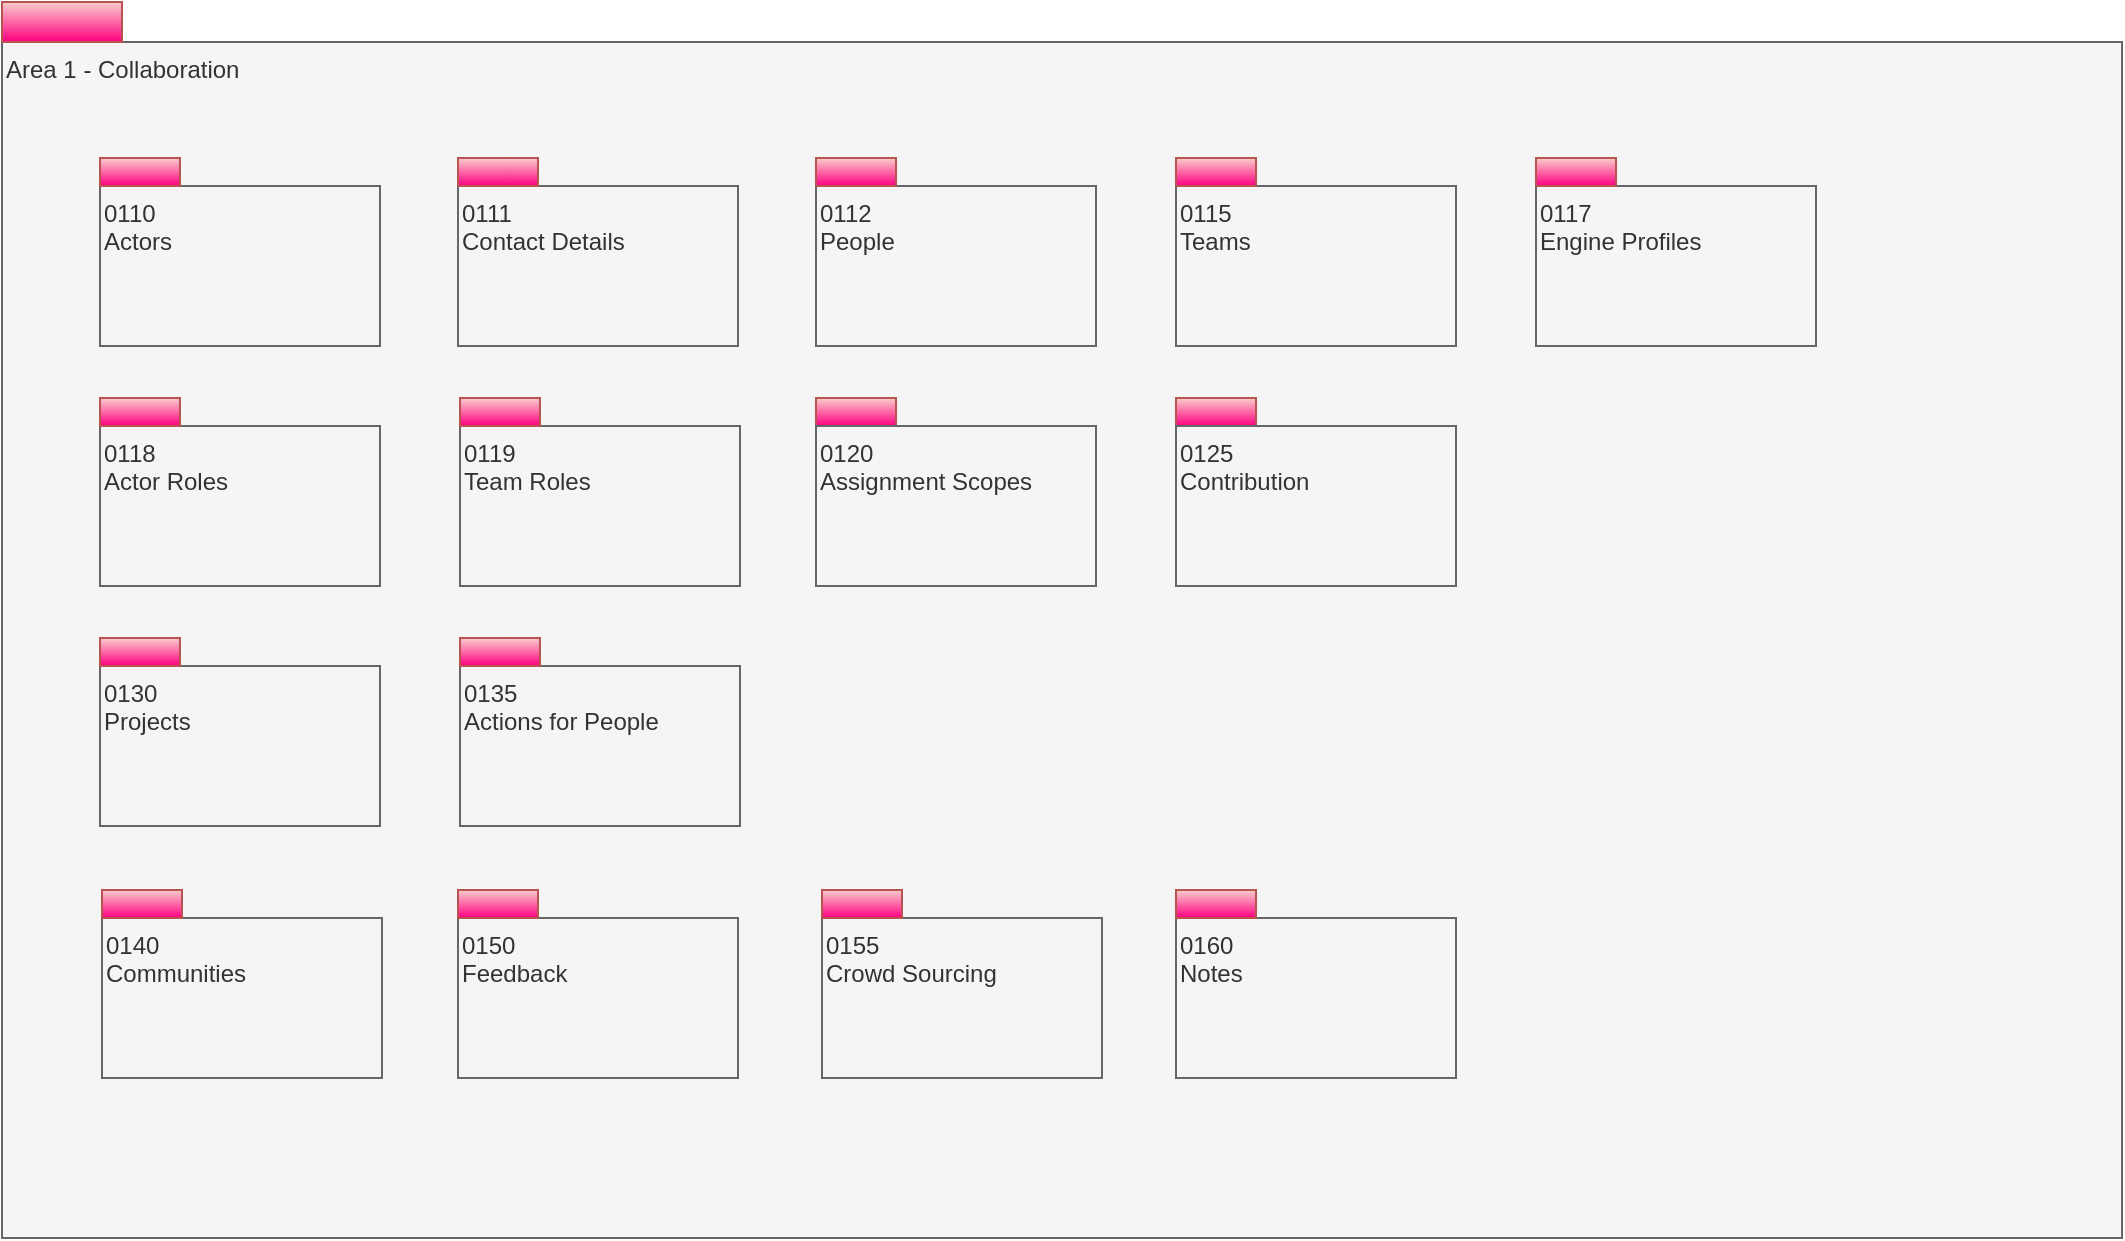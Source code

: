 <mxfile version="28.0.6" pages="16">
  <diagram id="eflH_CNRt-ZCJyGqECpk" name="Overview">
    <mxGraphModel dx="1234" dy="838" grid="1" gridSize="10" guides="1" tooltips="1" connect="1" arrows="1" fold="1" page="1" pageScale="1" pageWidth="1169" pageHeight="827" math="0" shadow="0">
      <root>
        <mxCell id="0" />
        <mxCell id="1" parent="0" />
        <mxCell id="EwORSAdkXITpuq62Y8Pl-2" value="Area 1 - Collaboration" style="rounded=0;whiteSpace=wrap;html=1;align=left;verticalAlign=top;fillColor=#f5f5f5;fontColor=#333333;strokeColor=#666666;" parent="1" vertex="1">
          <mxGeometry x="13" y="42" width="1060" height="598" as="geometry" />
        </mxCell>
        <mxCell id="EwORSAdkXITpuq62Y8Pl-4" value="" style="html=1;strokeColor=#b85450;align=center;fillColor=#f8cecc;gradientColor=#FF0080;" parent="1" vertex="1">
          <mxGeometry x="13" y="22" width="60" height="20" as="geometry" />
        </mxCell>
        <mxCell id="EwORSAdkXITpuq62Y8Pl-6" value="0130&lt;br&gt;Projects&lt;br&gt;" style="rounded=0;whiteSpace=wrap;html=1;align=left;verticalAlign=top;fillColor=#f5f5f5;fontColor=#333333;strokeColor=#666666;" parent="1" vertex="1">
          <mxGeometry x="62" y="354" width="140" height="80" as="geometry" />
        </mxCell>
        <mxCell id="EwORSAdkXITpuq62Y8Pl-9" value="" style="html=1;strokeColor=#b85450;align=center;fillColor=#f8cecc;gradientColor=#FF0080;" parent="1" vertex="1">
          <mxGeometry x="62" y="340" width="40" height="14" as="geometry" />
        </mxCell>
        <mxCell id="EwORSAdkXITpuq62Y8Pl-10" value="0135&lt;br&gt;Actions for People" style="rounded=0;whiteSpace=wrap;html=1;align=left;verticalAlign=top;fillColor=#f5f5f5;fontColor=#333333;strokeColor=#666666;" parent="1" vertex="1">
          <mxGeometry x="242" y="354" width="140" height="80" as="geometry" />
        </mxCell>
        <mxCell id="EwORSAdkXITpuq62Y8Pl-11" value="" style="html=1;strokeColor=#b85450;align=center;fillColor=#f8cecc;gradientColor=#FF0080;" parent="1" vertex="1">
          <mxGeometry x="242" y="340" width="40" height="14" as="geometry" />
        </mxCell>
        <mxCell id="EwORSAdkXITpuq62Y8Pl-12" value="0140&lt;br&gt;Communities&lt;br&gt;" style="rounded=0;whiteSpace=wrap;html=1;align=left;verticalAlign=top;fillColor=#f5f5f5;fontColor=#333333;strokeColor=#666666;" parent="1" vertex="1">
          <mxGeometry x="63" y="480" width="140" height="80" as="geometry" />
        </mxCell>
        <mxCell id="EwORSAdkXITpuq62Y8Pl-13" value="" style="html=1;strokeColor=#b85450;align=center;fillColor=#f8cecc;gradientColor=#FF0080;" parent="1" vertex="1">
          <mxGeometry x="63" y="466" width="40" height="14" as="geometry" />
        </mxCell>
        <mxCell id="EwORSAdkXITpuq62Y8Pl-14" value="0150&lt;br&gt;Feedback&lt;br&gt;" style="rounded=0;whiteSpace=wrap;html=1;align=left;verticalAlign=top;fillColor=#f5f5f5;fontColor=#333333;strokeColor=#666666;" parent="1" vertex="1">
          <mxGeometry x="241" y="480" width="140" height="80" as="geometry" />
        </mxCell>
        <mxCell id="EwORSAdkXITpuq62Y8Pl-15" value="" style="html=1;strokeColor=#b85450;align=center;fillColor=#f8cecc;gradientColor=#FF0080;" parent="1" vertex="1">
          <mxGeometry x="241" y="466" width="40" height="14" as="geometry" />
        </mxCell>
        <mxCell id="EwORSAdkXITpuq62Y8Pl-16" value="0160&lt;br&gt;Notes&lt;br&gt;" style="rounded=0;whiteSpace=wrap;html=1;align=left;verticalAlign=top;fillColor=#f5f5f5;fontColor=#333333;strokeColor=#666666;" parent="1" vertex="1">
          <mxGeometry x="600" y="480" width="140" height="80" as="geometry" />
        </mxCell>
        <mxCell id="EwORSAdkXITpuq62Y8Pl-17" value="" style="html=1;strokeColor=#b85450;align=center;fillColor=#f8cecc;gradientColor=#FF0080;" parent="1" vertex="1">
          <mxGeometry x="600" y="466" width="40" height="14" as="geometry" />
        </mxCell>
        <mxCell id="EwORSAdkXITpuq62Y8Pl-1" value="0110&lt;br&gt;Actors&lt;br&gt;" style="rounded=0;whiteSpace=wrap;html=1;align=left;verticalAlign=top;fillColor=#f5f5f5;fontColor=#333333;strokeColor=#666666;" parent="1" vertex="1">
          <mxGeometry x="62" y="114" width="140" height="80" as="geometry" />
        </mxCell>
        <mxCell id="EwORSAdkXITpuq62Y8Pl-18" value="" style="html=1;strokeColor=#b85450;align=center;fillColor=#f8cecc;gradientColor=#FF0080;" parent="1" vertex="1">
          <mxGeometry x="62" y="100" width="40" height="14" as="geometry" />
        </mxCell>
        <mxCell id="EwORSAdkXITpuq62Y8Pl-19" value="0112&lt;br&gt;People&lt;br&gt;" style="rounded=0;whiteSpace=wrap;html=1;align=left;verticalAlign=top;fillColor=#f5f5f5;fontColor=#333333;strokeColor=#666666;" parent="1" vertex="1">
          <mxGeometry x="420" y="114" width="140" height="80" as="geometry" />
        </mxCell>
        <mxCell id="EwORSAdkXITpuq62Y8Pl-20" value="" style="html=1;strokeColor=#b85450;align=center;fillColor=#f8cecc;gradientColor=#FF0080;" parent="1" vertex="1">
          <mxGeometry x="420" y="100" width="40" height="14" as="geometry" />
        </mxCell>
        <mxCell id="EwORSAdkXITpuq62Y8Pl-21" value="0115&lt;br&gt;Teams&lt;br&gt;" style="rounded=0;whiteSpace=wrap;html=1;align=left;verticalAlign=top;fillColor=#f5f5f5;fontColor=#333333;strokeColor=#666666;" parent="1" vertex="1">
          <mxGeometry x="600" y="114" width="140" height="80" as="geometry" />
        </mxCell>
        <mxCell id="EwORSAdkXITpuq62Y8Pl-22" value="" style="html=1;strokeColor=#b85450;align=center;fillColor=#f8cecc;gradientColor=#FF0080;" parent="1" vertex="1">
          <mxGeometry x="600" y="100" width="40" height="14" as="geometry" />
        </mxCell>
        <mxCell id="EwORSAdkXITpuq62Y8Pl-23" value="0155&lt;br&gt;Crowd Sourcing&lt;br&gt;" style="rounded=0;whiteSpace=wrap;html=1;align=left;verticalAlign=top;fillColor=#f5f5f5;fontColor=#333333;strokeColor=#666666;" parent="1" vertex="1">
          <mxGeometry x="423" y="480" width="140" height="80" as="geometry" />
        </mxCell>
        <mxCell id="EwORSAdkXITpuq62Y8Pl-24" value="" style="html=1;strokeColor=#b85450;align=center;fillColor=#f8cecc;gradientColor=#FF0080;" parent="1" vertex="1">
          <mxGeometry x="423" y="466" width="40" height="14" as="geometry" />
        </mxCell>
        <mxCell id="EwORSAdkXITpuq62Y8Pl-25" value="0117&lt;br&gt;Engine Profiles&lt;br&gt;" style="rounded=0;whiteSpace=wrap;html=1;align=left;verticalAlign=top;fillColor=#f5f5f5;fontColor=#333333;strokeColor=#666666;" parent="1" vertex="1">
          <mxGeometry x="780" y="114" width="140" height="80" as="geometry" />
        </mxCell>
        <mxCell id="EwORSAdkXITpuq62Y8Pl-26" value="" style="html=1;strokeColor=#b85450;align=center;fillColor=#f8cecc;gradientColor=#FF0080;" parent="1" vertex="1">
          <mxGeometry x="780" y="100" width="40" height="14" as="geometry" />
        </mxCell>
        <mxCell id="t1x3gGnsFi33oIioiPHP-1" value="0118&lt;br&gt;Actor Roles" style="rounded=0;whiteSpace=wrap;html=1;align=left;verticalAlign=top;fillColor=#f5f5f5;fontColor=#333333;strokeColor=#666666;" parent="1" vertex="1">
          <mxGeometry x="62" y="234" width="140" height="80" as="geometry" />
        </mxCell>
        <mxCell id="t1x3gGnsFi33oIioiPHP-2" value="" style="html=1;strokeColor=#b85450;align=center;fillColor=#f8cecc;gradientColor=#FF0080;" parent="1" vertex="1">
          <mxGeometry x="62" y="220" width="40" height="14" as="geometry" />
        </mxCell>
        <mxCell id="_CuP6aib0Y6vlstaYnWN-1" value="0119&lt;br&gt;Team Roles" style="rounded=0;whiteSpace=wrap;html=1;align=left;verticalAlign=top;fillColor=#f5f5f5;fontColor=#333333;strokeColor=#666666;" parent="1" vertex="1">
          <mxGeometry x="242" y="234" width="140" height="80" as="geometry" />
        </mxCell>
        <mxCell id="_CuP6aib0Y6vlstaYnWN-2" value="" style="html=1;strokeColor=#b85450;align=center;fillColor=#f8cecc;gradientColor=#FF0080;" parent="1" vertex="1">
          <mxGeometry x="420" y="220" width="40" height="14" as="geometry" />
        </mxCell>
        <mxCell id="KUdmfQqVD01ZH7eNRNuI-1" value="0120&lt;br&gt;Assignment Scopes" style="rounded=0;whiteSpace=wrap;html=1;align=left;verticalAlign=top;fillColor=#f5f5f5;fontColor=#333333;strokeColor=#666666;" parent="1" vertex="1">
          <mxGeometry x="420" y="234" width="140" height="80" as="geometry" />
        </mxCell>
        <mxCell id="KUdmfQqVD01ZH7eNRNuI-2" value="" style="html=1;strokeColor=#b85450;align=center;fillColor=#f8cecc;gradientColor=#FF0080;" parent="1" vertex="1">
          <mxGeometry x="242" y="220" width="40" height="14" as="geometry" />
        </mxCell>
        <mxCell id="UoOA0x74zSuvVkMMur_h-1" value="" style="html=1;strokeColor=#b85450;align=center;fillColor=#f8cecc;gradientColor=#FF0080;" parent="1" vertex="1">
          <mxGeometry x="600" y="220" width="40" height="14" as="geometry" />
        </mxCell>
        <mxCell id="UoOA0x74zSuvVkMMur_h-2" value="0125&lt;br&gt;Contribution" style="rounded=0;whiteSpace=wrap;html=1;align=left;verticalAlign=top;fillColor=#f5f5f5;fontColor=#333333;strokeColor=#666666;" parent="1" vertex="1">
          <mxGeometry x="600" y="234" width="140" height="80" as="geometry" />
        </mxCell>
        <mxCell id="B3jZjfZ7ws4kmtDIHVCt-1" value="0111&lt;br&gt;Contact Details" style="rounded=0;whiteSpace=wrap;html=1;align=left;verticalAlign=top;fillColor=#f5f5f5;fontColor=#333333;strokeColor=#666666;" parent="1" vertex="1">
          <mxGeometry x="241" y="114" width="140" height="80" as="geometry" />
        </mxCell>
        <mxCell id="B3jZjfZ7ws4kmtDIHVCt-2" value="" style="html=1;strokeColor=#b85450;align=center;fillColor=#f8cecc;gradientColor=#FF0080;" parent="1" vertex="1">
          <mxGeometry x="241" y="100" width="40" height="14" as="geometry" />
        </mxCell>
      </root>
    </mxGraphModel>
  </diagram>
  <diagram name="0110-Actors" id="a-ozVaEfD5Q44UeMTaDp">
    <mxGraphModel dx="1234" dy="827" grid="1" gridSize="10" guides="1" tooltips="1" connect="1" arrows="1" fold="1" page="1" pageScale="1" pageWidth="1169" pageHeight="827" math="0" shadow="0">
      <root>
        <mxCell id="EwORSAdkXITpuq62Y8Pl-0" />
        <mxCell id="EwORSAdkXITpuq62Y8Pl-1" parent="EwORSAdkXITpuq62Y8Pl-0" />
        <mxCell id="EwORSAdkXITpuq62Y8Pl-2" value="0110 - Actors" style="rounded=0;whiteSpace=wrap;html=1;align=left;verticalAlign=top;fillColor=#f5f5f5;fontColor=#333333;strokeColor=#666666;" parent="EwORSAdkXITpuq62Y8Pl-1" vertex="1">
          <mxGeometry x="13" y="42" width="1060" height="770" as="geometry" />
        </mxCell>
        <mxCell id="PtwQX_eQzm8yvSOi15JL-4" style="edgeStyle=orthogonalEdgeStyle;rounded=0;orthogonalLoop=1;jettySize=auto;html=1;exitX=0.5;exitY=0;exitDx=0;exitDy=0;endArrow=block;endFill=0;endSize=17;" parent="EwORSAdkXITpuq62Y8Pl-1" source="EwORSAdkXITpuq62Y8Pl-3" target="PtwQX_eQzm8yvSOi15JL-1" edge="1">
          <mxGeometry relative="1" as="geometry" />
        </mxCell>
        <mxCell id="EwORSAdkXITpuq62Y8Pl-3" value="«entity»&lt;br&gt;&lt;b&gt;ActorProfile&lt;/b&gt;" style="html=1;strokeColor=#b85450;align=center;fillColor=#f8cecc;gradientColor=#FF0080;" parent="EwORSAdkXITpuq62Y8Pl-1" vertex="1">
          <mxGeometry x="220" y="408" width="230" height="50" as="geometry" />
        </mxCell>
        <mxCell id="EwORSAdkXITpuq62Y8Pl-4" value="" style="html=1;strokeColor=#b85450;align=center;fillColor=#f8cecc;gradientColor=#FF0080;" parent="EwORSAdkXITpuq62Y8Pl-1" vertex="1">
          <mxGeometry x="13" y="22" width="60" height="20" as="geometry" />
        </mxCell>
        <mxCell id="EwORSAdkXITpuq62Y8Pl-5" value="" style="rounded=0;whiteSpace=wrap;html=1;align=left;fillColor=#f5f5f5;fontColor=#333333;strokeColor=#666666;" parent="EwORSAdkXITpuq62Y8Pl-1" vertex="1">
          <mxGeometry x="220" y="458" width="230" height="32" as="geometry" />
        </mxCell>
        <mxCell id="EwORSAdkXITpuq62Y8Pl-8" value="«entity»&lt;br&gt;&lt;b&gt;Referenceable&lt;/b&gt;" style="html=1;strokeColor=#d6b656;align=center;fillColor=#fff2cc;gradientColor=#ffd966;" parent="EwORSAdkXITpuq62Y8Pl-1" vertex="1">
          <mxGeometry x="432.5" y="110" width="160" height="50" as="geometry" />
        </mxCell>
        <mxCell id="PtwQX_eQzm8yvSOi15JL-5" style="edgeStyle=orthogonalEdgeStyle;rounded=0;orthogonalLoop=1;jettySize=auto;html=1;exitX=0.5;exitY=0;exitDx=0;exitDy=0;entryX=0.5;entryY=1;entryDx=0;entryDy=0;endArrow=block;endFill=0;endSize=17;" parent="EwORSAdkXITpuq62Y8Pl-1" source="EwORSAdkXITpuq62Y8Pl-21" target="PtwQX_eQzm8yvSOi15JL-1" edge="1">
          <mxGeometry relative="1" as="geometry" />
        </mxCell>
        <mxCell id="EwORSAdkXITpuq62Y8Pl-21" value="«entity»&lt;br&gt;&lt;b&gt;UserIdentity&lt;/b&gt;" style="html=1;strokeColor=#b85450;align=center;fillColor=#f8cecc;gradientColor=#FF0080;" parent="EwORSAdkXITpuq62Y8Pl-1" vertex="1">
          <mxGeometry x="617.5" y="408" width="230" height="50" as="geometry" />
        </mxCell>
        <mxCell id="EwORSAdkXITpuq62Y8Pl-22" value="userId : string&lt;br&gt;distinguishedName : string" style="rounded=0;whiteSpace=wrap;html=1;align=left;fillColor=#f5f5f5;fontColor=#333333;strokeColor=#666666;" parent="EwORSAdkXITpuq62Y8Pl-1" vertex="1">
          <mxGeometry x="617.5" y="458" width="230" height="52" as="geometry" />
        </mxCell>
        <mxCell id="EwORSAdkXITpuq62Y8Pl-27" style="edgeStyle=orthogonalEdgeStyle;rounded=0;html=1;exitX=0;exitY=0.5;endArrow=none;endFill=0;jettySize=auto;orthogonalLoop=1;dashed=1;" parent="EwORSAdkXITpuq62Y8Pl-1" source="EwORSAdkXITpuq62Y8Pl-25" edge="1">
          <mxGeometry relative="1" as="geometry">
            <mxPoint x="532.5" y="435" as="targetPoint" />
          </mxGeometry>
        </mxCell>
        <mxCell id="EwORSAdkXITpuq62Y8Pl-25" value="«relationship»&lt;br&gt;&lt;b&gt;ProfileIdentity&lt;/b&gt;" style="html=1;strokeColor=#b85450;align=center;fillColor=#f8cecc;gradientColor=#FF0080;" parent="EwORSAdkXITpuq62Y8Pl-1" vertex="1">
          <mxGeometry x="612.5" y="591.5" width="210" height="50" as="geometry" />
        </mxCell>
        <mxCell id="EwORSAdkXITpuq62Y8Pl-26" value="roleTypeName : string&lt;br&gt;roleGUID : string&lt;br&gt;description : string" style="rounded=0;whiteSpace=wrap;html=1;strokeColor=#666666;align=left;fillColor=#f5f5f5;fontColor=#333333;" parent="EwORSAdkXITpuq62Y8Pl-1" vertex="1">
          <mxGeometry x="612.5" y="642" width="210" height="63" as="geometry" />
        </mxCell>
        <mxCell id="EwORSAdkXITpuq62Y8Pl-28" value="*" style="text;html=1;resizable=0;points=[];autosize=1;align=center;verticalAlign=top;spacingTop=-4;" parent="EwORSAdkXITpuq62Y8Pl-1" vertex="1">
          <mxGeometry x="597.5" y="413" width="20" height="20" as="geometry" />
        </mxCell>
        <mxCell id="EwORSAdkXITpuq62Y8Pl-29" value="0..1" style="text;html=1;resizable=0;points=[];autosize=1;align=center;verticalAlign=top;spacingTop=-4;" parent="EwORSAdkXITpuq62Y8Pl-1" vertex="1">
          <mxGeometry x="450" y="413" width="40" height="20" as="geometry" />
        </mxCell>
        <mxCell id="EwORSAdkXITpuq62Y8Pl-30" value="userIdentities" style="text;html=1;resizable=0;points=[];autosize=1;align=center;verticalAlign=top;spacingTop=-4;" parent="EwORSAdkXITpuq62Y8Pl-1" vertex="1">
          <mxGeometry x="533.5" y="434" width="90" height="20" as="geometry" />
        </mxCell>
        <mxCell id="EwORSAdkXITpuq62Y8Pl-31" value="userProfile" style="text;html=1;resizable=0;points=[];autosize=1;align=left;verticalAlign=top;spacingTop=-4;" parent="EwORSAdkXITpuq62Y8Pl-1" vertex="1">
          <mxGeometry x="452" y="433" width="80" height="20" as="geometry" />
        </mxCell>
        <mxCell id="EwORSAdkXITpuq62Y8Pl-24" style="edgeStyle=orthogonalEdgeStyle;rounded=0;html=1;exitX=1;exitY=0.5;entryX=0;entryY=0.5;endArrow=oval;endFill=1;jettySize=auto;orthogonalLoop=1;" parent="EwORSAdkXITpuq62Y8Pl-1" source="EwORSAdkXITpuq62Y8Pl-3" target="EwORSAdkXITpuq62Y8Pl-21" edge="1">
          <mxGeometry relative="1" as="geometry" />
        </mxCell>
        <mxCell id="PtwQX_eQzm8yvSOi15JL-3" style="edgeStyle=orthogonalEdgeStyle;rounded=0;orthogonalLoop=1;jettySize=auto;html=1;exitX=0.5;exitY=0;exitDx=0;exitDy=0;endArrow=block;endFill=0;endSize=17;" parent="EwORSAdkXITpuq62Y8Pl-1" source="PtwQX_eQzm8yvSOi15JL-0" target="EwORSAdkXITpuq62Y8Pl-8" edge="1">
          <mxGeometry relative="1" as="geometry" />
        </mxCell>
        <mxCell id="PtwQX_eQzm8yvSOi15JL-0" value="«entity»&lt;br&gt;&lt;b&gt;Actor&lt;/b&gt;" style="html=1;strokeColor=#b85450;align=center;fillColor=#f8cecc;gradientColor=#FF0080;" parent="EwORSAdkXITpuq62Y8Pl-1" vertex="1">
          <mxGeometry x="397.5" y="220" width="230" height="50" as="geometry" />
        </mxCell>
        <mxCell id="PtwQX_eQzm8yvSOi15JL-1" value="" style="rounded=0;whiteSpace=wrap;html=1;align=left;fillColor=#f5f5f5;fontColor=#333333;strokeColor=#666666;" parent="EwORSAdkXITpuq62Y8Pl-1" vertex="1">
          <mxGeometry x="397.5" y="270" width="230" height="30" as="geometry" />
        </mxCell>
        <mxCell id="PtwQX_eQzm8yvSOi15JL-2" value="*" style="text;html=1;resizable=0;points=[];autosize=1;align=center;verticalAlign=top;spacingTop=-4;" parent="EwORSAdkXITpuq62Y8Pl-1" vertex="1">
          <mxGeometry x="377.5" y="203.5" width="20" height="20" as="geometry" />
        </mxCell>
      </root>
    </mxGraphModel>
  </diagram>
  <diagram name="0111-Contact-Details" id="zuYY8cJud5oStiyvf3Mc">
    <mxGraphModel dx="1234" dy="827" grid="1" gridSize="10" guides="1" tooltips="1" connect="1" arrows="1" fold="1" page="1" pageScale="1" pageWidth="1169" pageHeight="827" math="0" shadow="0">
      <root>
        <mxCell id="yt1_I4aKKlNI0Yj58oY1-0" />
        <mxCell id="yt1_I4aKKlNI0Yj58oY1-1" parent="yt1_I4aKKlNI0Yj58oY1-0" />
        <mxCell id="yt1_I4aKKlNI0Yj58oY1-2" value="0111 - Contact Details" style="rounded=0;whiteSpace=wrap;html=1;align=left;verticalAlign=top;fillColor=#f5f5f5;fontColor=#333333;strokeColor=#666666;" parent="yt1_I4aKKlNI0Yj58oY1-1" vertex="1">
          <mxGeometry x="13" y="42" width="1060" height="770" as="geometry" />
        </mxCell>
        <mxCell id="yt1_I4aKKlNI0Yj58oY1-5" value="" style="html=1;strokeColor=#b85450;align=center;fillColor=#f8cecc;gradientColor=#FF0080;" parent="yt1_I4aKKlNI0Yj58oY1-1" vertex="1">
          <mxGeometry x="13" y="22" width="60" height="20" as="geometry" />
        </mxCell>
        <mxCell id="yt1_I4aKKlNI0Yj58oY1-7" value="«entity»&lt;br&gt;&lt;b&gt;Referenceable&lt;/b&gt;" style="html=1;strokeColor=#d6b656;align=center;fillColor=#fff2cc;gradientColor=#ffd966;" parent="yt1_I4aKKlNI0Yj58oY1-1" vertex="1">
          <mxGeometry x="730" y="228" width="160" height="50" as="geometry" />
        </mxCell>
        <mxCell id="yt1_I4aKKlNI0Yj58oY1-8" value="«enumeration»&lt;br&gt;&lt;span&gt;&lt;b&gt;ContactMethodType&lt;/b&gt;&lt;/span&gt;&lt;br&gt;" style="html=1;strokeColor=#b85450;align=center;fillColor=#f8cecc;gradientColor=#FF0080;" parent="yt1_I4aKKlNI0Yj58oY1-1" vertex="1">
          <mxGeometry x="330" y="510" width="210" height="50" as="geometry" />
        </mxCell>
        <mxCell id="yt1_I4aKKlNI0Yj58oY1-9" value="&lt;div style=&quot;text-align: left&quot;&gt;EMAIL = 0&lt;/div&gt;&lt;div style=&quot;text-align: left&quot;&gt;PHONE = 1&lt;/div&gt;&lt;div style=&quot;text-align: left&quot;&gt;CHAT = 2&lt;/div&gt;&lt;div style=&quot;text-align: left&quot;&gt;PROFILE = 3&lt;/div&gt;&lt;div style=&quot;text-align: left&quot;&gt;ACCOUNT = 4&lt;/div&gt;&lt;div style=&quot;text-align: left&quot;&gt;OTHER = 99&lt;/div&gt;" style="rounded=0;whiteSpace=wrap;html=1;strokeColor=#666666;align=left;fillColor=#f5f5f5;fontColor=#333333;" parent="yt1_I4aKKlNI0Yj58oY1-1" vertex="1">
          <mxGeometry x="330" y="561" width="210" height="100" as="geometry" />
        </mxCell>
        <mxCell id="yt1_I4aKKlNI0Yj58oY1-10" value="«entity»&lt;br&gt;&lt;b&gt;ContactDetails&lt;/b&gt;" style="html=1;strokeColor=#b85450;align=center;fillColor=#f8cecc;gradientColor=#FF0080;" parent="yt1_I4aKKlNI0Yj58oY1-1" vertex="1">
          <mxGeometry x="694.5" y="338" width="230" height="50" as="geometry" />
        </mxCell>
        <mxCell id="yt1_I4aKKlNI0Yj58oY1-11" value="contactType : string&lt;br&gt;contactMethodType : ContactMethodType&lt;br&gt;contactMethodService : string&lt;br&gt;contactMethodValue : string" style="rounded=0;whiteSpace=wrap;html=1;align=left;fillColor=#f5f5f5;fontColor=#333333;strokeColor=#666666;" parent="yt1_I4aKKlNI0Yj58oY1-1" vertex="1">
          <mxGeometry x="694.5" y="388" width="230" height="82" as="geometry" />
        </mxCell>
        <mxCell id="yt1_I4aKKlNI0Yj58oY1-12" style="edgeStyle=orthogonalEdgeStyle;rounded=0;html=1;exitX=0.5;exitY=1;endArrow=none;endFill=0;jettySize=auto;orthogonalLoop=1;dashed=1;exitDx=0;exitDy=0;" parent="yt1_I4aKKlNI0Yj58oY1-1" source="yt1_I4aKKlNI0Yj58oY1-14" edge="1">
          <mxGeometry relative="1" as="geometry">
            <mxPoint x="505" y="360" as="targetPoint" />
          </mxGeometry>
        </mxCell>
        <mxCell id="yt1_I4aKKlNI0Yj58oY1-13" value="«relationship»&lt;br&gt;&lt;b&gt;ContactThrough&lt;/b&gt;" style="html=1;strokeColor=#b85450;align=center;fillColor=#f8cecc;gradientColor=#FF0080;" parent="yt1_I4aKKlNI0Yj58oY1-1" vertex="1">
          <mxGeometry x="400" y="160" width="210" height="50" as="geometry" />
        </mxCell>
        <mxCell id="yt1_I4aKKlNI0Yj58oY1-14" value="" style="rounded=0;whiteSpace=wrap;html=1;strokeColor=#666666;align=left;fillColor=#f5f5f5;fontColor=#333333;" parent="yt1_I4aKKlNI0Yj58oY1-1" vertex="1">
          <mxGeometry x="400" y="210" width="210" height="30" as="geometry" />
        </mxCell>
        <mxCell id="yt1_I4aKKlNI0Yj58oY1-16" value="*" style="text;html=1;resizable=0;points=[];autosize=1;align=center;verticalAlign=top;spacingTop=-4;" parent="yt1_I4aKKlNI0Yj58oY1-1" vertex="1">
          <mxGeometry x="660" y="371" width="20" height="20" as="geometry" />
        </mxCell>
        <mxCell id="yt1_I4aKKlNI0Yj58oY1-18" value="contactDetails" style="text;html=1;resizable=0;points=[];autosize=1;align=center;verticalAlign=top;spacingTop=-4;" parent="yt1_I4aKKlNI0Yj58oY1-1" vertex="1">
          <mxGeometry x="592" y="331" width="90" height="20" as="geometry" />
        </mxCell>
        <mxCell id="yt1_I4aKKlNI0Yj58oY1-30" style="edgeStyle=orthogonalEdgeStyle;rounded=0;html=1;endArrow=oval;endFill=1;jettySize=auto;orthogonalLoop=1;entryX=0;entryY=0.5;entryDx=0;entryDy=0;" parent="yt1_I4aKKlNI0Yj58oY1-1" source="6JtTPUDpil_KoTrGbXvp-0" target="yt1_I4aKKlNI0Yj58oY1-10" edge="1">
          <mxGeometry relative="1" as="geometry">
            <mxPoint x="809.5" y="200" as="sourcePoint" />
          </mxGeometry>
        </mxCell>
        <mxCell id="yt1_I4aKKlNI0Yj58oY1-40" style="edgeStyle=orthogonalEdgeStyle;rounded=0;orthogonalLoop=1;jettySize=auto;html=1;exitX=0.5;exitY=0;exitDx=0;exitDy=0;endArrow=block;endFill=0;endSize=17;entryX=0.5;entryY=1;entryDx=0;entryDy=0;" parent="yt1_I4aKKlNI0Yj58oY1-1" source="yt1_I4aKKlNI0Yj58oY1-10" target="yt1_I4aKKlNI0Yj58oY1-7" edge="1">
          <mxGeometry relative="1" as="geometry">
            <mxPoint x="800" y="338" as="sourcePoint" />
          </mxGeometry>
        </mxCell>
        <mxCell id="yt1_I4aKKlNI0Yj58oY1-43" value="*" style="text;html=1;resizable=0;points=[];autosize=1;align=center;verticalAlign=top;spacingTop=-4;" parent="yt1_I4aKKlNI0Yj58oY1-1" vertex="1">
          <mxGeometry x="370" y="371" width="20" height="20" as="geometry" />
        </mxCell>
        <mxCell id="6JtTPUDpil_KoTrGbXvp-0" value="«entity»&lt;br&gt;&lt;b&gt;Referenceable&lt;/b&gt;" style="html=1;strokeColor=#d6b656;align=center;fillColor=#fff2cc;gradientColor=#ffd966;" parent="yt1_I4aKKlNI0Yj58oY1-1" vertex="1">
          <mxGeometry x="150" y="338" width="200" height="50" as="geometry" />
        </mxCell>
        <mxCell id="kDbWQTDJTTFdvfRBuJ9i-0" value="contacts" style="text;html=1;resizable=0;points=[];autosize=1;align=center;verticalAlign=top;spacingTop=-4;" parent="yt1_I4aKKlNI0Yj58oY1-1" vertex="1">
          <mxGeometry x="350" y="340" width="60" height="20" as="geometry" />
        </mxCell>
      </root>
    </mxGraphModel>
  </diagram>
  <diagram name="0112-People" id="bZ1iW4Hg5xd-fD3O18ET">
    <mxGraphModel dx="1234" dy="838" grid="1" gridSize="10" guides="1" tooltips="1" connect="1" arrows="1" fold="1" page="1" pageScale="1" pageWidth="1169" pageHeight="827" math="0" shadow="0">
      <root>
        <mxCell id="EwORSAdkXITpuq62Y8Pl-0" />
        <mxCell id="EwORSAdkXITpuq62Y8Pl-1" parent="EwORSAdkXITpuq62Y8Pl-0" />
        <mxCell id="EwORSAdkXITpuq62Y8Pl-2" value="0112 - People" style="rounded=0;whiteSpace=wrap;html=1;align=left;verticalAlign=top;fillColor=#f5f5f5;fontColor=#333333;strokeColor=#666666;" parent="EwORSAdkXITpuq62Y8Pl-1" vertex="1">
          <mxGeometry x="13" y="42" width="1060" height="770" as="geometry" />
        </mxCell>
        <mxCell id="asA6lodSqFVoofE56nfr-1" style="edgeStyle=orthogonalEdgeStyle;rounded=0;orthogonalLoop=1;jettySize=auto;html=1;exitX=0.5;exitY=0;exitDx=0;exitDy=0;endArrow=block;endFill=0;endSize=18;" parent="EwORSAdkXITpuq62Y8Pl-1" source="EwORSAdkXITpuq62Y8Pl-3" target="EwORSAdkXITpuq62Y8Pl-21" edge="1">
          <mxGeometry relative="1" as="geometry" />
        </mxCell>
        <mxCell id="EwORSAdkXITpuq62Y8Pl-3" value="«entity»&lt;br&gt;&lt;b&gt;Person&lt;/b&gt;" style="html=1;strokeColor=#b85450;align=center;fillColor=#f8cecc;gradientColor=#FF0080;" parent="EwORSAdkXITpuq62Y8Pl-1" vertex="1">
          <mxGeometry x="510" y="323" width="230" height="50" as="geometry" />
        </mxCell>
        <mxCell id="EwORSAdkXITpuq62Y8Pl-4" value="" style="html=1;strokeColor=#b85450;align=center;fillColor=#f8cecc;gradientColor=#FF0080;" parent="EwORSAdkXITpuq62Y8Pl-1" vertex="1">
          <mxGeometry x="13" y="22" width="60" height="20" as="geometry" />
        </mxCell>
        <mxCell id="EwORSAdkXITpuq62Y8Pl-6" value="courtesyTitle : string&lt;br&gt;initials : string&lt;br&gt;givenNames : string&lt;br&gt;surname : string&lt;br&gt;fullName : string&lt;br&gt;pronouns : string&lt;br&gt;jobTitle : string&lt;br&gt;employeeNumber : string&lt;br&gt;employeeType : string&lt;br&gt;preferredLanguage : string&lt;br&gt;residentCountry : string&lt;br&gt;timeZone :&amp;nbsp; string" style="rounded=0;whiteSpace=wrap;html=1;align=left;fillColor=#f5f5f5;fontColor=#333333;strokeColor=#666666;" parent="EwORSAdkXITpuq62Y8Pl-1" vertex="1">
          <mxGeometry x="510" y="373" width="230" height="197" as="geometry" />
        </mxCell>
        <mxCell id="EwORSAdkXITpuq62Y8Pl-21" value="«entity»&lt;br&gt;&lt;b&gt;ActorProfile&lt;/b&gt;" style="html=1;strokeColor=#b85450;align=center;fillColor=#f8cecc;gradientColor=#FF0080;" parent="EwORSAdkXITpuq62Y8Pl-1" vertex="1">
          <mxGeometry x="510" y="210" width="230" height="50" as="geometry" />
        </mxCell>
        <mxCell id="EwORSAdkXITpuq62Y8Pl-10" style="edgeStyle=orthogonalEdgeStyle;rounded=0;html=1;endArrow=none;endFill=0;jettySize=auto;orthogonalLoop=1;dashed=1;" parent="EwORSAdkXITpuq62Y8Pl-1" source="EwORSAdkXITpuq62Y8Pl-11" edge="1">
          <mxGeometry relative="1" as="geometry">
            <mxPoint x="487" y="373" as="targetPoint" />
          </mxGeometry>
        </mxCell>
        <mxCell id="EwORSAdkXITpuq62Y8Pl-11" value="«relationship»&lt;br&gt;&lt;b&gt;Peer&lt;/b&gt;" style="html=1;strokeColor=#b85450;align=center;fillColor=#f8cecc;gradientColor=#FF0080;" parent="EwORSAdkXITpuq62Y8Pl-1" vertex="1">
          <mxGeometry x="180" y="348" width="210" height="50" as="geometry" />
        </mxCell>
        <mxCell id="EwORSAdkXITpuq62Y8Pl-22" value="" style="rounded=0;whiteSpace=wrap;html=1;strokeColor=#666666;align=left;fillColor=#f5f5f5;fontColor=#333333;" parent="EwORSAdkXITpuq62Y8Pl-1" vertex="1">
          <mxGeometry x="180" y="398" width="210" height="31" as="geometry" />
        </mxCell>
        <mxCell id="EwORSAdkXITpuq62Y8Pl-24" value="*" style="text;html=1;resizable=0;points=[];autosize=1;align=center;verticalAlign=top;spacingTop=-4;" parent="EwORSAdkXITpuq62Y8Pl-1" vertex="1">
          <mxGeometry x="490" y="338" width="20" height="20" as="geometry" />
        </mxCell>
        <mxCell id="EwORSAdkXITpuq62Y8Pl-25" value="*" style="text;html=1;resizable=0;points=[];autosize=1;align=center;verticalAlign=top;spacingTop=-4;" parent="EwORSAdkXITpuq62Y8Pl-1" vertex="1">
          <mxGeometry x="490" y="503" width="20" height="20" as="geometry" />
        </mxCell>
        <mxCell id="EwORSAdkXITpuq62Y8Pl-26" value="peers" style="text;html=1;resizable=0;points=[];autosize=1;align=center;verticalAlign=top;spacingTop=-4;" parent="EwORSAdkXITpuq62Y8Pl-1" vertex="1">
          <mxGeometry x="451" y="318" width="50" height="20" as="geometry" />
        </mxCell>
        <mxCell id="EwORSAdkXITpuq62Y8Pl-27" value="peers" style="text;html=1;resizable=0;points=[];autosize=1;align=center;verticalAlign=top;spacingTop=-4;" parent="EwORSAdkXITpuq62Y8Pl-1" vertex="1">
          <mxGeometry x="441" y="510.5" width="50" height="20" as="geometry" />
        </mxCell>
        <mxCell id="EwORSAdkXITpuq62Y8Pl-9" style="edgeStyle=orthogonalEdgeStyle;rounded=0;html=1;exitX=0;exitY=0.25;entryX=0;entryY=0.75;endArrow=oval;endFill=1;jettySize=auto;orthogonalLoop=1;" parent="EwORSAdkXITpuq62Y8Pl-1" source="EwORSAdkXITpuq62Y8Pl-3" target="EwORSAdkXITpuq62Y8Pl-6" edge="1">
          <mxGeometry relative="1" as="geometry" />
        </mxCell>
      </root>
    </mxGraphModel>
  </diagram>
  <diagram name="0115-Teams" id="iNgqPwnPQl6TyeDuT8uY">
    <mxGraphModel dx="1234" dy="838" grid="1" gridSize="10" guides="1" tooltips="1" connect="1" arrows="1" fold="1" page="1" pageScale="1" pageWidth="1169" pageHeight="827" math="0" shadow="0">
      <root>
        <mxCell id="EwORSAdkXITpuq62Y8Pl-0" />
        <mxCell id="EwORSAdkXITpuq62Y8Pl-1" parent="EwORSAdkXITpuq62Y8Pl-0" />
        <mxCell id="EwORSAdkXITpuq62Y8Pl-2" value="0115 - Teams" style="rounded=0;whiteSpace=wrap;html=1;align=left;verticalAlign=top;fillColor=#f5f5f5;fontColor=#333333;strokeColor=#666666;" parent="EwORSAdkXITpuq62Y8Pl-1" vertex="1">
          <mxGeometry x="13" y="42" width="1060" height="770" as="geometry" />
        </mxCell>
        <mxCell id="HR-136A4wzMIED4P499N-0" style="edgeStyle=orthogonalEdgeStyle;rounded=0;orthogonalLoop=1;jettySize=auto;html=1;exitX=0.5;exitY=0;exitDx=0;exitDy=0;endArrow=block;endFill=0;endSize=18;" parent="EwORSAdkXITpuq62Y8Pl-1" source="EwORSAdkXITpuq62Y8Pl-4" target="EwORSAdkXITpuq62Y8Pl-19" edge="1">
          <mxGeometry relative="1" as="geometry" />
        </mxCell>
        <mxCell id="EwORSAdkXITpuq62Y8Pl-4" value="«entity»&lt;br&gt;&lt;b&gt;Team&lt;/b&gt;" style="html=1;strokeColor=#b85450;align=center;fillColor=#f8cecc;gradientColor=#FF0080;" parent="EwORSAdkXITpuq62Y8Pl-1" vertex="1">
          <mxGeometry x="552" y="313" width="230" height="50" as="geometry" />
        </mxCell>
        <mxCell id="EwORSAdkXITpuq62Y8Pl-5" value="" style="html=1;strokeColor=#b85450;align=center;fillColor=#f8cecc;gradientColor=#FF0080;" parent="EwORSAdkXITpuq62Y8Pl-1" vertex="1">
          <mxGeometry x="13" y="22" width="60" height="20" as="geometry" />
        </mxCell>
        <mxCell id="EwORSAdkXITpuq62Y8Pl-7" value="teamType : string&lt;br&gt;identifier : string" style="rounded=0;whiteSpace=wrap;html=1;align=left;spacingLeft=2;fillColor=#f5f5f5;fontColor=#333333;strokeColor=#666666;" parent="EwORSAdkXITpuq62Y8Pl-1" vertex="1">
          <mxGeometry x="552" y="363" width="230" height="47" as="geometry" />
        </mxCell>
        <mxCell id="EwORSAdkXITpuq62Y8Pl-19" value="«entity»&lt;br&gt;&lt;b&gt;ActorProfile&lt;/b&gt;" style="html=1;strokeColor=#b85450;align=center;fillColor=#f8cecc;gradientColor=#FF0080;" parent="EwORSAdkXITpuq62Y8Pl-1" vertex="1">
          <mxGeometry x="552" y="200" width="230" height="50" as="geometry" />
        </mxCell>
        <mxCell id="EwORSAdkXITpuq62Y8Pl-20" style="edgeStyle=orthogonalEdgeStyle;rounded=0;html=1;endArrow=none;endFill=0;jettySize=auto;orthogonalLoop=1;dashed=1;exitX=1;exitY=0.5;exitDx=0;exitDy=0;" parent="EwORSAdkXITpuq62Y8Pl-1" source="EwORSAdkXITpuq62Y8Pl-21" edge="1">
          <mxGeometry relative="1" as="geometry">
            <mxPoint x="532" y="365" as="targetPoint" />
            <Array as="points">
              <mxPoint x="430" y="365" />
            </Array>
            <mxPoint x="437" y="247" as="sourcePoint" />
          </mxGeometry>
        </mxCell>
        <mxCell id="EwORSAdkXITpuq62Y8Pl-21" value="«relationship»&lt;br&gt;&lt;b&gt;TeamStructure&lt;/b&gt;" style="html=1;strokeColor=#b85450;align=center;fillColor=#f8cecc;gradientColor=#FF0080;" parent="EwORSAdkXITpuq62Y8Pl-1" vertex="1">
          <mxGeometry x="210" y="336" width="220" height="50" as="geometry" />
        </mxCell>
        <mxCell id="EwORSAdkXITpuq62Y8Pl-22" value="delegationEscalationAuthority : boolean" style="rounded=0;whiteSpace=wrap;html=1;strokeColor=#666666;align=left;fillColor=#f5f5f5;fontColor=#333333;" parent="EwORSAdkXITpuq62Y8Pl-1" vertex="1">
          <mxGeometry x="210" y="386" width="220" height="31" as="geometry" />
        </mxCell>
        <mxCell id="EwORSAdkXITpuq62Y8Pl-23" value="0..1" style="text;html=1;resizable=0;points=[];autosize=1;align=center;verticalAlign=top;spacingTop=-4;" parent="EwORSAdkXITpuq62Y8Pl-1" vertex="1">
          <mxGeometry x="492" y="328" width="40" height="20" as="geometry" />
        </mxCell>
        <mxCell id="EwORSAdkXITpuq62Y8Pl-24" value="*" style="text;html=1;resizable=0;points=[];autosize=1;align=center;verticalAlign=top;spacingTop=-4;" parent="EwORSAdkXITpuq62Y8Pl-1" vertex="1">
          <mxGeometry x="508" y="376.5" width="20" height="20" as="geometry" />
        </mxCell>
        <mxCell id="EwORSAdkXITpuq62Y8Pl-25" value="superTeam" style="text;html=1;resizable=0;points=[];autosize=1;align=center;verticalAlign=top;spacingTop=-4;" parent="EwORSAdkXITpuq62Y8Pl-1" vertex="1">
          <mxGeometry x="482" y="308" width="70" height="20" as="geometry" />
        </mxCell>
        <mxCell id="EwORSAdkXITpuq62Y8Pl-26" value="subTeam" style="text;html=1;resizable=0;points=[];autosize=1;align=center;verticalAlign=top;spacingTop=-4;" parent="EwORSAdkXITpuq62Y8Pl-1" vertex="1">
          <mxGeometry x="472" y="392.5" width="60" height="20" as="geometry" />
        </mxCell>
        <mxCell id="EwORSAdkXITpuq62Y8Pl-3" style="edgeStyle=orthogonalEdgeStyle;rounded=0;html=1;exitX=0;exitY=0.25;entryX=0;entryY=0.75;endArrow=oval;endFill=1;jettySize=auto;orthogonalLoop=1;" parent="EwORSAdkXITpuq62Y8Pl-1" source="EwORSAdkXITpuq62Y8Pl-4" target="EwORSAdkXITpuq62Y8Pl-7" edge="1">
          <mxGeometry relative="1" as="geometry" />
        </mxCell>
        <mxCell id="HR-136A4wzMIED4P499N-2" style="edgeStyle=orthogonalEdgeStyle;rounded=0;orthogonalLoop=1;jettySize=auto;html=1;exitX=0.5;exitY=0;exitDx=0;exitDy=0;endArrow=block;endFill=0;endSize=18;" parent="EwORSAdkXITpuq62Y8Pl-1" source="HR-136A4wzMIED4P499N-3" edge="1">
          <mxGeometry relative="1" as="geometry">
            <mxPoint x="667" y="409" as="targetPoint" />
          </mxGeometry>
        </mxCell>
        <mxCell id="HR-136A4wzMIED4P499N-3" value="«entity»&lt;br&gt;&lt;b&gt;Organization&lt;/b&gt;" style="html=1;strokeColor=#b85450;align=center;fillColor=#f8cecc;gradientColor=#FF0080;" parent="EwORSAdkXITpuq62Y8Pl-1" vertex="1">
          <mxGeometry x="552" y="472" width="230" height="50" as="geometry" />
        </mxCell>
        <mxCell id="HR-136A4wzMIED4P499N-4" value="" style="rounded=0;whiteSpace=wrap;html=1;align=left;spacingLeft=2;fillColor=#f5f5f5;fontColor=#333333;strokeColor=#666666;" parent="EwORSAdkXITpuq62Y8Pl-1" vertex="1">
          <mxGeometry x="552" y="522" width="230" height="28" as="geometry" />
        </mxCell>
      </root>
    </mxGraphModel>
  </diagram>
  <diagram name="0117-IT-Profiles" id="3QQGMnPTTclhvow2LbTl">
    <mxGraphModel dx="1585" dy="959" grid="1" gridSize="10" guides="1" tooltips="1" connect="1" arrows="1" fold="1" page="1" pageScale="1" pageWidth="1169" pageHeight="827" math="0" shadow="0">
      <root>
        <mxCell id="EwORSAdkXITpuq62Y8Pl-0" />
        <mxCell id="EwORSAdkXITpuq62Y8Pl-1" parent="EwORSAdkXITpuq62Y8Pl-0" />
        <mxCell id="EwORSAdkXITpuq62Y8Pl-2" value="0117 - IT Profiles" style="rounded=0;whiteSpace=wrap;html=1;align=left;verticalAlign=top;fillColor=#f5f5f5;fontColor=#333333;strokeColor=#666666;" parent="EwORSAdkXITpuq62Y8Pl-1" vertex="1">
          <mxGeometry x="13" y="42" width="1060" height="770" as="geometry" />
        </mxCell>
        <mxCell id="dEufQM4SA73UT9Bs0QWb-0" style="edgeStyle=orthogonalEdgeStyle;rounded=0;orthogonalLoop=1;jettySize=auto;html=1;exitX=0.5;exitY=0;exitDx=0;exitDy=0;entryX=0.5;entryY=1;entryDx=0;entryDy=0;endArrow=block;endFill=0;endSize=16;" edge="1" parent="EwORSAdkXITpuq62Y8Pl-1" source="EwORSAdkXITpuq62Y8Pl-4" target="EwORSAdkXITpuq62Y8Pl-20">
          <mxGeometry relative="1" as="geometry" />
        </mxCell>
        <mxCell id="EwORSAdkXITpuq62Y8Pl-4" value="«entity»&lt;br&gt;&lt;b&gt;ITProfile&lt;/b&gt;" style="html=1;strokeColor=#b85450;align=center;fillColor=#f8cecc;gradientColor=#FF0080;" parent="EwORSAdkXITpuq62Y8Pl-1" vertex="1">
          <mxGeometry x="382" y="280" width="230" height="50" as="geometry" />
        </mxCell>
        <mxCell id="EwORSAdkXITpuq62Y8Pl-5" value="" style="html=1;strokeColor=#b85450;align=center;fillColor=#f8cecc;gradientColor=#FF0080;" parent="EwORSAdkXITpuq62Y8Pl-1" vertex="1">
          <mxGeometry x="13" y="22" width="60" height="20" as="geometry" />
        </mxCell>
        <mxCell id="EwORSAdkXITpuq62Y8Pl-8" value="" style="rounded=0;whiteSpace=wrap;html=1;align=left;fillColor=#f5f5f5;fontColor=#333333;strokeColor=#666666;" parent="EwORSAdkXITpuq62Y8Pl-1" vertex="1">
          <mxGeometry x="382" y="330" width="230" height="30" as="geometry" />
        </mxCell>
        <mxCell id="EwORSAdkXITpuq62Y8Pl-20" value="«entity»&lt;br&gt;&lt;b&gt;ActorProfile&lt;/b&gt;" style="html=1;strokeColor=#b85450;align=center;fillColor=#f8cecc;gradientColor=#FF0080;" parent="EwORSAdkXITpuq62Y8Pl-1" vertex="1">
          <mxGeometry x="382" y="167" width="230" height="50" as="geometry" />
        </mxCell>
        <mxCell id="8efSL5TbmXi8cJkh9bmN-0" style="edgeStyle=orthogonalEdgeStyle;rounded=0;html=1;endArrow=none;endFill=0;jettySize=auto;orthogonalLoop=1;entryX=0.5;entryY=0;entryDx=0;entryDy=0;startArrow=oval;startFill=1;" parent="EwORSAdkXITpuq62Y8Pl-1" source="EwORSAdkXITpuq62Y8Pl-8" target="Aszmezo1whH8nIVN8HZ--0" edge="1">
          <mxGeometry relative="1" as="geometry">
            <mxPoint x="500" y="360" as="sourcePoint" />
            <mxPoint x="500" y="570" as="targetPoint" />
          </mxGeometry>
        </mxCell>
        <mxCell id="8efSL5TbmXi8cJkh9bmN-3" value="*" style="text;html=1;resizable=0;points=[];autosize=1;align=center;verticalAlign=top;spacingTop=-4;" parent="EwORSAdkXITpuq62Y8Pl-1" vertex="1">
          <mxGeometry x="480" y="370" width="20" height="20" as="geometry" />
        </mxCell>
        <mxCell id="8efSL5TbmXi8cJkh9bmN-4" value="*" style="text;html=1;resizable=0;points=[];autosize=1;align=center;verticalAlign=top;spacingTop=-4;" parent="EwORSAdkXITpuq62Y8Pl-1" vertex="1">
          <mxGeometry x="480" y="550" width="20" height="20" as="geometry" />
        </mxCell>
        <mxCell id="8efSL5TbmXi8cJkh9bmN-5" value="assetsUsingProfile" style="text;html=1;resizable=0;points=[];autosize=1;align=center;verticalAlign=top;spacingTop=-4;" parent="EwORSAdkXITpuq62Y8Pl-1" vertex="1">
          <mxGeometry x="500" y="548" width="120" height="20" as="geometry" />
        </mxCell>
        <mxCell id="8efSL5TbmXi8cJkh9bmN-6" value="profilesForAsset" style="text;html=1;resizable=0;points=[];autosize=1;align=center;verticalAlign=top;spacingTop=-4;" parent="EwORSAdkXITpuq62Y8Pl-1" vertex="1">
          <mxGeometry x="495.5" y="370" width="110" height="20" as="geometry" />
        </mxCell>
        <mxCell id="8efSL5TbmXi8cJkh9bmN-7" style="edgeStyle=orthogonalEdgeStyle;rounded=0;html=1;exitX=0;exitY=0.5;endArrow=none;endFill=0;jettySize=auto;orthogonalLoop=1;dashed=1;" parent="EwORSAdkXITpuq62Y8Pl-1" source="8efSL5TbmXi8cJkh9bmN-8" edge="1">
          <mxGeometry relative="1" as="geometry">
            <mxPoint x="500" y="465" as="targetPoint" />
          </mxGeometry>
        </mxCell>
        <mxCell id="8efSL5TbmXi8cJkh9bmN-8" value="«relationship»&lt;br&gt;&lt;b&gt;ITInfrastructureProfile&lt;/b&gt;" style="html=1;strokeColor=#b85450;align=center;fillColor=#f8cecc;gradientColor=#FF0080;" parent="EwORSAdkXITpuq62Y8Pl-1" vertex="1">
          <mxGeometry x="643" y="440" width="210" height="50" as="geometry" />
        </mxCell>
        <mxCell id="8efSL5TbmXi8cJkh9bmN-9" value="" style="rounded=0;whiteSpace=wrap;html=1;strokeColor=#666666;align=left;fillColor=#f5f5f5;fontColor=#333333;" parent="EwORSAdkXITpuq62Y8Pl-1" vertex="1">
          <mxGeometry x="643" y="490" width="210" height="31" as="geometry" />
        </mxCell>
        <mxCell id="Aszmezo1whH8nIVN8HZ--0" value="«entity»&lt;br&gt;&lt;b&gt;Asset&lt;/b&gt;" style="html=1;strokeColor=#d6b656;align=center;fillColor=#fff2cc;gradientColor=#ffd966;" parent="EwORSAdkXITpuq62Y8Pl-1" vertex="1">
          <mxGeometry x="417" y="570" width="160" height="50" as="geometry" />
        </mxCell>
      </root>
    </mxGraphModel>
  </diagram>
  <diagram name="0118-Actor-Roles" id="0GL7_e_4g_R5rermFTWc">
    <mxGraphModel dx="1242" dy="833" grid="1" gridSize="10" guides="1" tooltips="1" connect="1" arrows="1" fold="1" page="1" pageScale="1" pageWidth="1169" pageHeight="827" math="0" shadow="0">
      <root>
        <mxCell id="lB8cop9NzlLciYMy1Yeq-0" />
        <mxCell id="lB8cop9NzlLciYMy1Yeq-1" parent="lB8cop9NzlLciYMy1Yeq-0" />
        <mxCell id="lB8cop9NzlLciYMy1Yeq-2" value="0118 - Actor Roles" style="rounded=0;whiteSpace=wrap;html=1;align=left;verticalAlign=top;" parent="lB8cop9NzlLciYMy1Yeq-1" vertex="1">
          <mxGeometry x="13" y="42" width="1060" height="770" as="geometry" />
        </mxCell>
        <mxCell id="lB8cop9NzlLciYMy1Yeq-3" style="edgeStyle=orthogonalEdgeStyle;rounded=0;orthogonalLoop=1;jettySize=auto;html=1;exitX=0.5;exitY=0;exitDx=0;exitDy=0;endArrow=block;endFill=0;endSize=17;entryX=0.5;entryY=1;entryDx=0;entryDy=0;" parent="lB8cop9NzlLciYMy1Yeq-1" source="lB8cop9NzlLciYMy1Yeq-4" target="lB8cop9NzlLciYMy1Yeq-41" edge="1">
          <mxGeometry relative="1" as="geometry">
            <mxPoint x="742.5" y="140" as="targetPoint" />
          </mxGeometry>
        </mxCell>
        <mxCell id="lB8cop9NzlLciYMy1Yeq-4" value="«entity»&lt;br&gt;&lt;b&gt;ActorRole&lt;/b&gt;" style="html=1;strokeColor=#b85450;align=center;fillColor=#f8cecc;gradientColor=#FF0080;" parent="lB8cop9NzlLciYMy1Yeq-1" vertex="1">
          <mxGeometry x="450.5" y="214" width="230" height="50" as="geometry" />
        </mxCell>
        <mxCell id="lB8cop9NzlLciYMy1Yeq-5" value="" style="html=1;strokeColor=#b85450;align=center;fillColor=#f8cecc;gradientColor=#FF0080;" parent="lB8cop9NzlLciYMy1Yeq-1" vertex="1">
          <mxGeometry x="13" y="22" width="60" height="20" as="geometry" />
        </mxCell>
        <mxCell id="lB8cop9NzlLciYMy1Yeq-41" value="«entity»&lt;br&gt;&lt;b&gt;Actor&lt;/b&gt;" style="html=1;strokeColor=#b85450;align=center;fillColor=#f8cecc;gradientColor=#FF0080;" parent="lB8cop9NzlLciYMy1Yeq-1" vertex="1">
          <mxGeometry x="450" y="110" width="230" height="50" as="geometry" />
        </mxCell>
        <mxCell id="JASBMPnm-mZYRt4fJHyJ-0" value="identifier : string&lt;br&gt;scope : string" style="rounded=0;whiteSpace=wrap;html=1;align=left;" parent="lB8cop9NzlLciYMy1Yeq-1" vertex="1">
          <mxGeometry x="450.5" y="264" width="230" height="56" as="geometry" />
        </mxCell>
        <mxCell id="oKYpCbRVJhMbpuzurfSx-0" style="edgeStyle=orthogonalEdgeStyle;rounded=0;orthogonalLoop=1;jettySize=auto;html=1;exitX=0.5;exitY=0;exitDx=0;exitDy=0;endArrow=block;endFill=0;endSize=17;entryX=0.5;entryY=1;entryDx=0;entryDy=0;" parent="lB8cop9NzlLciYMy1Yeq-1" source="oKYpCbRVJhMbpuzurfSx-1" target="JASBMPnm-mZYRt4fJHyJ-0" edge="1">
          <mxGeometry relative="1" as="geometry">
            <mxPoint x="260" y="523" as="targetPoint" />
          </mxGeometry>
        </mxCell>
        <mxCell id="oKYpCbRVJhMbpuzurfSx-1" value="«entity»&lt;br&gt;&lt;b&gt;PersonRole&lt;/b&gt;" style="html=1;strokeColor=#b85450;align=center;fillColor=#f8cecc;gradientColor=#FF0080;" parent="lB8cop9NzlLciYMy1Yeq-1" vertex="1">
          <mxGeometry x="37" y="433.5" width="230" height="50" as="geometry" />
        </mxCell>
        <mxCell id="oKYpCbRVJhMbpuzurfSx-2" value="headCount : int" style="rounded=0;whiteSpace=wrap;html=1;align=left;" parent="lB8cop9NzlLciYMy1Yeq-1" vertex="1">
          <mxGeometry x="37" y="483.5" width="230" height="40" as="geometry" />
        </mxCell>
        <mxCell id="oKYpCbRVJhMbpuzurfSx-3" value="*" style="text;html=1;resizable=0;points=[];autosize=1;align=center;verticalAlign=top;spacingTop=-4;" parent="lB8cop9NzlLciYMy1Yeq-1" vertex="1">
          <mxGeometry x="127" y="690" width="20" height="20" as="geometry" />
        </mxCell>
        <mxCell id="oKYpCbRVJhMbpuzurfSx-4" value="*" style="text;html=1;resizable=0;points=[];autosize=1;align=center;verticalAlign=top;spacingTop=-4;" parent="lB8cop9NzlLciYMy1Yeq-1" vertex="1">
          <mxGeometry x="127" y="523.5" width="20" height="20" as="geometry" />
        </mxCell>
        <mxCell id="oKYpCbRVJhMbpuzurfSx-5" value="rolePerformers" style="text;html=1;resizable=0;points=[];autosize=1;align=center;verticalAlign=top;spacingTop=-4;" parent="lB8cop9NzlLciYMy1Yeq-1" vertex="1">
          <mxGeometry x="167" y="690" width="100" height="20" as="geometry" />
        </mxCell>
        <mxCell id="oKYpCbRVJhMbpuzurfSx-6" value="performsRoles" style="text;html=1;resizable=0;points=[];autosize=1;align=center;verticalAlign=top;spacingTop=-4;" parent="lB8cop9NzlLciYMy1Yeq-1" vertex="1">
          <mxGeometry x="157" y="523.5" width="100" height="20" as="geometry" />
        </mxCell>
        <mxCell id="oKYpCbRVJhMbpuzurfSx-7" style="edgeStyle=orthogonalEdgeStyle;rounded=0;html=1;endArrow=none;endFill=0;jettySize=auto;orthogonalLoop=1;dashed=1;" parent="lB8cop9NzlLciYMy1Yeq-1" edge="1">
          <mxGeometry relative="1" as="geometry">
            <mxPoint x="150" y="640" as="targetPoint" />
            <mxPoint x="179" y="640" as="sourcePoint" />
          </mxGeometry>
        </mxCell>
        <mxCell id="oKYpCbRVJhMbpuzurfSx-8" value="«relationship»&lt;br&gt;&lt;b&gt;PersonRoleAppointment&lt;/b&gt;" style="html=1;strokeColor=#b85450;align=center;fillColor=#f8cecc;gradientColor=#FF0080;" parent="lB8cop9NzlLciYMy1Yeq-1" vertex="1">
          <mxGeometry x="181" y="580" width="210" height="50" as="geometry" />
        </mxCell>
        <mxCell id="oKYpCbRVJhMbpuzurfSx-9" value="&lt;div&gt;expectedTimeAllocationPercent : int&lt;br&gt;&lt;/div&gt;" style="rounded=0;whiteSpace=wrap;html=1;strokeColor=#000000;gradientColor=#ffffff;align=left;" parent="lB8cop9NzlLciYMy1Yeq-1" vertex="1">
          <mxGeometry x="181" y="630" width="210" height="40" as="geometry" />
        </mxCell>
        <mxCell id="uyzbwW2abE8cwBDeYnt4-0" value="«entity»&lt;br&gt;&lt;b&gt;Person&lt;/b&gt;" style="html=1;strokeColor=#b85450;align=center;fillColor=#f8cecc;gradientColor=#FF0080;" parent="lB8cop9NzlLciYMy1Yeq-1" vertex="1">
          <mxGeometry x="37" y="710" width="230" height="50" as="geometry" />
        </mxCell>
        <mxCell id="uyzbwW2abE8cwBDeYnt4-1" style="edgeStyle=orthogonalEdgeStyle;rounded=0;orthogonalLoop=1;jettySize=auto;html=1;exitX=0.5;exitY=0;exitDx=0;exitDy=0;endArrow=block;endFill=0;endSize=17;entryX=0.5;entryY=1;entryDx=0;entryDy=0;" parent="lB8cop9NzlLciYMy1Yeq-1" source="uyzbwW2abE8cwBDeYnt4-2" target="JASBMPnm-mZYRt4fJHyJ-0" edge="1">
          <mxGeometry relative="1" as="geometry">
            <mxPoint x="897" y="348" as="targetPoint" />
          </mxGeometry>
        </mxCell>
        <mxCell id="uyzbwW2abE8cwBDeYnt4-2" value="«entity»&lt;br&gt;&lt;b&gt;TeamRole&lt;/b&gt;" style="html=1;strokeColor=#b85450;align=center;fillColor=#f8cecc;gradientColor=#FF0080;" parent="lB8cop9NzlLciYMy1Yeq-1" vertex="1">
          <mxGeometry x="368" y="433.5" width="230" height="50" as="geometry" />
        </mxCell>
        <mxCell id="uyzbwW2abE8cwBDeYnt4-3" value="headCount : int" style="rounded=0;whiteSpace=wrap;html=1;align=left;" parent="lB8cop9NzlLciYMy1Yeq-1" vertex="1">
          <mxGeometry x="368" y="483.5" width="230" height="40" as="geometry" />
        </mxCell>
        <mxCell id="uyzbwW2abE8cwBDeYnt4-4" value="*" style="text;html=1;resizable=0;points=[];autosize=1;align=center;verticalAlign=top;spacingTop=-4;" parent="lB8cop9NzlLciYMy1Yeq-1" vertex="1">
          <mxGeometry x="458" y="690" width="20" height="20" as="geometry" />
        </mxCell>
        <mxCell id="uyzbwW2abE8cwBDeYnt4-5" value="*" style="text;html=1;resizable=0;points=[];autosize=1;align=center;verticalAlign=top;spacingTop=-4;" parent="lB8cop9NzlLciYMy1Yeq-1" vertex="1">
          <mxGeometry x="458" y="523.5" width="20" height="20" as="geometry" />
        </mxCell>
        <mxCell id="uyzbwW2abE8cwBDeYnt4-6" value="rolePerformers" style="text;html=1;resizable=0;points=[];autosize=1;align=center;verticalAlign=top;spacingTop=-4;" parent="lB8cop9NzlLciYMy1Yeq-1" vertex="1">
          <mxGeometry x="498" y="690" width="100" height="20" as="geometry" />
        </mxCell>
        <mxCell id="uyzbwW2abE8cwBDeYnt4-7" value="performsRoles" style="text;html=1;resizable=0;points=[];autosize=1;align=center;verticalAlign=top;spacingTop=-4;" parent="lB8cop9NzlLciYMy1Yeq-1" vertex="1">
          <mxGeometry x="488" y="523.5" width="100" height="20" as="geometry" />
        </mxCell>
        <mxCell id="uyzbwW2abE8cwBDeYnt4-8" style="edgeStyle=orthogonalEdgeStyle;rounded=0;html=1;endArrow=none;endFill=0;jettySize=auto;orthogonalLoop=1;dashed=1;" parent="lB8cop9NzlLciYMy1Yeq-1" edge="1">
          <mxGeometry relative="1" as="geometry">
            <mxPoint x="481" y="640" as="targetPoint" />
            <mxPoint x="510" y="640" as="sourcePoint" />
          </mxGeometry>
        </mxCell>
        <mxCell id="uyzbwW2abE8cwBDeYnt4-9" value="«relationship»&lt;br&gt;&lt;b&gt;TeamRoleAppointment&lt;/b&gt;" style="html=1;strokeColor=#b85450;align=center;fillColor=#f8cecc;gradientColor=#FF0080;" parent="lB8cop9NzlLciYMy1Yeq-1" vertex="1">
          <mxGeometry x="512" y="580" width="210" height="50" as="geometry" />
        </mxCell>
        <mxCell id="uyzbwW2abE8cwBDeYnt4-10" value="&lt;div&gt;expectedTimeAllocationPercent : int&lt;br&gt;&lt;/div&gt;" style="rounded=0;whiteSpace=wrap;html=1;strokeColor=#000000;gradientColor=#ffffff;align=left;" parent="lB8cop9NzlLciYMy1Yeq-1" vertex="1">
          <mxGeometry x="512" y="630" width="210" height="40" as="geometry" />
        </mxCell>
        <mxCell id="uyzbwW2abE8cwBDeYnt4-12" value="«entity»&lt;br&gt;&lt;b&gt;Team&lt;/b&gt;" style="html=1;strokeColor=#b85450;align=center;fillColor=#f8cecc;gradientColor=#FF0080;" parent="lB8cop9NzlLciYMy1Yeq-1" vertex="1">
          <mxGeometry x="368" y="710" width="230" height="50" as="geometry" />
        </mxCell>
        <mxCell id="uyzbwW2abE8cwBDeYnt4-13" style="edgeStyle=orthogonalEdgeStyle;rounded=0;orthogonalLoop=1;jettySize=auto;html=1;exitX=0.5;exitY=0;exitDx=0;exitDy=0;endArrow=block;endFill=0;endSize=17;entryX=0.5;entryY=1;entryDx=0;entryDy=0;" parent="lB8cop9NzlLciYMy1Yeq-1" source="uyzbwW2abE8cwBDeYnt4-14" target="JASBMPnm-mZYRt4fJHyJ-0" edge="1">
          <mxGeometry relative="1" as="geometry">
            <mxPoint x="1227" y="348" as="targetPoint" />
          </mxGeometry>
        </mxCell>
        <mxCell id="uyzbwW2abE8cwBDeYnt4-14" value="«entity»&lt;br&gt;&lt;b&gt;ITProfileRole&lt;/b&gt;" style="html=1;strokeColor=#b85450;align=center;fillColor=#f8cecc;gradientColor=#FF0080;" parent="lB8cop9NzlLciYMy1Yeq-1" vertex="1">
          <mxGeometry x="698" y="433.5" width="230" height="50" as="geometry" />
        </mxCell>
        <mxCell id="uyzbwW2abE8cwBDeYnt4-15" value="" style="rounded=0;whiteSpace=wrap;html=1;align=left;" parent="lB8cop9NzlLciYMy1Yeq-1" vertex="1">
          <mxGeometry x="698" y="483.5" width="230" height="26.5" as="geometry" />
        </mxCell>
        <mxCell id="uyzbwW2abE8cwBDeYnt4-16" value="*" style="text;html=1;resizable=0;points=[];autosize=1;align=center;verticalAlign=top;spacingTop=-4;" parent="lB8cop9NzlLciYMy1Yeq-1" vertex="1">
          <mxGeometry x="788" y="690" width="20" height="20" as="geometry" />
        </mxCell>
        <mxCell id="uyzbwW2abE8cwBDeYnt4-17" value="*" style="text;html=1;resizable=0;points=[];autosize=1;align=center;verticalAlign=top;spacingTop=-4;" parent="lB8cop9NzlLciYMy1Yeq-1" vertex="1">
          <mxGeometry x="788" y="515.5" width="20" height="20" as="geometry" />
        </mxCell>
        <mxCell id="uyzbwW2abE8cwBDeYnt4-18" value="rolePerformers" style="text;html=1;resizable=0;points=[];autosize=1;align=center;verticalAlign=top;spacingTop=-4;" parent="lB8cop9NzlLciYMy1Yeq-1" vertex="1">
          <mxGeometry x="828" y="690" width="100" height="20" as="geometry" />
        </mxCell>
        <mxCell id="uyzbwW2abE8cwBDeYnt4-19" value="performsRoles" style="text;html=1;resizable=0;points=[];autosize=1;align=center;verticalAlign=top;spacingTop=-4;" parent="lB8cop9NzlLciYMy1Yeq-1" vertex="1">
          <mxGeometry x="814" y="513.5" width="100" height="20" as="geometry" />
        </mxCell>
        <mxCell id="uyzbwW2abE8cwBDeYnt4-20" style="edgeStyle=orthogonalEdgeStyle;rounded=0;html=1;endArrow=none;endFill=0;jettySize=auto;orthogonalLoop=1;dashed=1;" parent="lB8cop9NzlLciYMy1Yeq-1" edge="1">
          <mxGeometry relative="1" as="geometry">
            <mxPoint x="811" y="640" as="targetPoint" />
            <mxPoint x="840" y="640" as="sourcePoint" />
          </mxGeometry>
        </mxCell>
        <mxCell id="uyzbwW2abE8cwBDeYnt4-21" value="«relationship»&lt;br&gt;&lt;b&gt;ITProfileRoleAppointment&lt;/b&gt;" style="html=1;strokeColor=#b85450;align=center;fillColor=#f8cecc;gradientColor=#FF0080;" parent="lB8cop9NzlLciYMy1Yeq-1" vertex="1">
          <mxGeometry x="842" y="580" width="210" height="50" as="geometry" />
        </mxCell>
        <mxCell id="uyzbwW2abE8cwBDeYnt4-22" value="&lt;div&gt;&lt;br&gt;&lt;/div&gt;" style="rounded=0;whiteSpace=wrap;html=1;strokeColor=#000000;gradientColor=#ffffff;align=left;" parent="lB8cop9NzlLciYMy1Yeq-1" vertex="1">
          <mxGeometry x="842" y="630" width="210" height="30" as="geometry" />
        </mxCell>
        <mxCell id="uyzbwW2abE8cwBDeYnt4-24" value="«entity»&lt;br&gt;&lt;b&gt;ITProfile&lt;/b&gt;" style="html=1;strokeColor=#b85450;align=center;fillColor=#f8cecc;gradientColor=#FF0080;" parent="lB8cop9NzlLciYMy1Yeq-1" vertex="1">
          <mxGeometry x="698" y="710" width="230" height="50" as="geometry" />
        </mxCell>
        <mxCell id="oKYpCbRVJhMbpuzurfSx-10" style="edgeStyle=orthogonalEdgeStyle;rounded=0;html=1;exitX=0.5;exitY=1;endArrow=oval;endFill=1;jettySize=auto;orthogonalLoop=1;entryX=0.5;entryY=0;entryDx=0;entryDy=0;exitDx=0;exitDy=0;" parent="lB8cop9NzlLciYMy1Yeq-1" source="oKYpCbRVJhMbpuzurfSx-2" target="uyzbwW2abE8cwBDeYnt4-0" edge="1">
          <mxGeometry relative="1" as="geometry">
            <mxPoint x="382" y="500" as="sourcePoint" />
          </mxGeometry>
        </mxCell>
        <mxCell id="uyzbwW2abE8cwBDeYnt4-11" style="edgeStyle=orthogonalEdgeStyle;rounded=0;html=1;exitX=0.5;exitY=1;endArrow=oval;endFill=1;jettySize=auto;orthogonalLoop=1;entryX=0.5;entryY=0;entryDx=0;entryDy=0;exitDx=0;exitDy=0;" parent="lB8cop9NzlLciYMy1Yeq-1" source="uyzbwW2abE8cwBDeYnt4-3" target="uyzbwW2abE8cwBDeYnt4-12" edge="1">
          <mxGeometry relative="1" as="geometry">
            <mxPoint x="713" y="500" as="sourcePoint" />
          </mxGeometry>
        </mxCell>
        <mxCell id="uyzbwW2abE8cwBDeYnt4-23" style="edgeStyle=orthogonalEdgeStyle;rounded=0;html=1;exitX=0.5;exitY=1;endArrow=oval;endFill=1;jettySize=auto;orthogonalLoop=1;entryX=0.5;entryY=0;entryDx=0;entryDy=0;exitDx=0;exitDy=0;" parent="lB8cop9NzlLciYMy1Yeq-1" source="uyzbwW2abE8cwBDeYnt4-15" target="uyzbwW2abE8cwBDeYnt4-24" edge="1">
          <mxGeometry relative="1" as="geometry">
            <mxPoint x="1043" y="500" as="sourcePoint" />
          </mxGeometry>
        </mxCell>
      </root>
    </mxGraphModel>
  </diagram>
  <diagram name="0119-Team-Roles" id="BdHTjcADbBwkoI9Nq0Bj">
    <mxGraphModel dx="1234" dy="827" grid="1" gridSize="10" guides="1" tooltips="1" connect="1" arrows="1" fold="1" page="1" pageScale="1" pageWidth="1169" pageHeight="827" math="0" shadow="0">
      <root>
        <mxCell id="P98va-cos-gIhYuWPvGy-0" />
        <mxCell id="P98va-cos-gIhYuWPvGy-1" parent="P98va-cos-gIhYuWPvGy-0" />
        <mxCell id="P98va-cos-gIhYuWPvGy-2" value="0119 - Team Roles" style="rounded=0;whiteSpace=wrap;html=1;align=left;verticalAlign=top;fillColor=#f5f5f5;fontColor=#333333;strokeColor=#666666;" parent="P98va-cos-gIhYuWPvGy-1" vertex="1">
          <mxGeometry x="13" y="42" width="1060" height="770" as="geometry" />
        </mxCell>
        <mxCell id="P98va-cos-gIhYuWPvGy-4" value="" style="html=1;strokeColor=#b85450;align=center;fillColor=#f8cecc;gradientColor=#FF0080;" parent="P98va-cos-gIhYuWPvGy-1" vertex="1">
          <mxGeometry x="13" y="22" width="60" height="20" as="geometry" />
        </mxCell>
        <mxCell id="P98va-cos-gIhYuWPvGy-23" value="«entity»&lt;br&gt;&lt;b&gt;PersonRole&lt;/b&gt;" style="html=1;strokeColor=#b85450;align=center;fillColor=#f8cecc;gradientColor=#FF0080;" parent="P98va-cos-gIhYuWPvGy-1" vertex="1">
          <mxGeometry x="437.25" y="280" width="231" height="50" as="geometry" />
        </mxCell>
        <mxCell id="P98va-cos-gIhYuWPvGy-31" style="edgeStyle=orthogonalEdgeStyle;rounded=0;orthogonalLoop=1;jettySize=auto;html=1;endArrow=block;endFill=0;strokeWidth=1;endSize=18;" parent="P98va-cos-gIhYuWPvGy-1" source="P98va-cos-gIhYuWPvGy-32" target="P98va-cos-gIhYuWPvGy-23" edge="1">
          <mxGeometry relative="1" as="geometry" />
        </mxCell>
        <mxCell id="P98va-cos-gIhYuWPvGy-32" value="«entity»&lt;br&gt;&lt;b&gt;TeamMember&lt;/b&gt;" style="html=1;strokeColor=#b85450;align=center;fillColor=#f8cecc;gradientColor=#FF0080;" parent="P98va-cos-gIhYuWPvGy-1" vertex="1">
          <mxGeometry x="290" y="420" width="230" height="50" as="geometry" />
        </mxCell>
        <mxCell id="P98va-cos-gIhYuWPvGy-33" value="" style="rounded=0;whiteSpace=wrap;html=1;align=left;fillColor=#f5f5f5;fontColor=#333333;strokeColor=#666666;" parent="P98va-cos-gIhYuWPvGy-1" vertex="1">
          <mxGeometry x="290" y="470" width="230" height="30" as="geometry" />
        </mxCell>
        <mxCell id="P98va-cos-gIhYuWPvGy-34" style="edgeStyle=orthogonalEdgeStyle;rounded=0;orthogonalLoop=1;jettySize=auto;html=1;entryX=0.5;entryY=1;entryDx=0;entryDy=0;endArrow=block;endFill=0;endSize=18;strokeWidth=1;" parent="P98va-cos-gIhYuWPvGy-1" source="P98va-cos-gIhYuWPvGy-35" target="P98va-cos-gIhYuWPvGy-23" edge="1">
          <mxGeometry relative="1" as="geometry" />
        </mxCell>
        <mxCell id="P98va-cos-gIhYuWPvGy-35" value="«entity»&lt;br&gt;&lt;b&gt;TeamLeader&lt;/b&gt;" style="html=1;strokeColor=#b85450;align=center;fillColor=#f8cecc;gradientColor=#FF0080;" parent="P98va-cos-gIhYuWPvGy-1" vertex="1">
          <mxGeometry x="586.5" y="420" width="230" height="50" as="geometry" />
        </mxCell>
        <mxCell id="P98va-cos-gIhYuWPvGy-36" value="" style="rounded=0;whiteSpace=wrap;html=1;align=left;fillColor=#f5f5f5;fontColor=#333333;strokeColor=#666666;" parent="P98va-cos-gIhYuWPvGy-1" vertex="1">
          <mxGeometry x="586.5" y="470" width="230" height="30" as="geometry" />
        </mxCell>
      </root>
    </mxGraphModel>
  </diagram>
  <diagram name="0120-Assignment-Scopes" id="-OHGIU2IdZDG_hBMYeoS">
    <mxGraphModel dx="1234" dy="803" grid="1" gridSize="10" guides="1" tooltips="1" connect="1" arrows="1" fold="1" page="1" pageScale="1" pageWidth="1169" pageHeight="827" math="0" shadow="0">
      <root>
        <mxCell id="ON-Jsni5swUcD9A41yR4-0" />
        <mxCell id="ON-Jsni5swUcD9A41yR4-1" parent="ON-Jsni5swUcD9A41yR4-0" />
        <mxCell id="ON-Jsni5swUcD9A41yR4-2" value="0120 - Assignment Scopes" style="rounded=0;whiteSpace=wrap;html=1;align=left;verticalAlign=top;fillColor=#f5f5f5;fontColor=#333333;strokeColor=#666666;" parent="ON-Jsni5swUcD9A41yR4-1" vertex="1">
          <mxGeometry x="13" y="42" width="1060" height="548" as="geometry" />
        </mxCell>
        <mxCell id="ON-Jsni5swUcD9A41yR4-4" value="" style="html=1;strokeColor=#b85450;align=center;fillColor=#f8cecc;gradientColor=#FF0080;" parent="ON-Jsni5swUcD9A41yR4-1" vertex="1">
          <mxGeometry x="13" y="22" width="60" height="20" as="geometry" />
        </mxCell>
        <mxCell id="wRZCVB0rcxj_jnRMq1ZW-2" style="edgeStyle=orthogonalEdgeStyle;rounded=0;html=1;endArrow=none;endFill=0;jettySize=auto;orthogonalLoop=1;dashed=1;exitX=0.478;exitY=0.06;exitDx=0;exitDy=0;exitPerimeter=0;" parent="ON-Jsni5swUcD9A41yR4-1" source="qfA3ja0xYqQtQq56t1l4-0" edge="1">
          <mxGeometry relative="1" as="geometry">
            <mxPoint x="365" y="240" as="targetPoint" />
            <mxPoint x="390" y="337" as="sourcePoint" />
          </mxGeometry>
        </mxCell>
        <mxCell id="wRZCVB0rcxj_jnRMq1ZW-4" value="assignmentType : string&lt;br&gt;description : string" style="rounded=0;whiteSpace=wrap;html=1;strokeColor=#666666;align=left;fillColor=#f5f5f5;fontColor=#333333;" parent="ON-Jsni5swUcD9A41yR4-1" vertex="1">
          <mxGeometry x="255" y="373" width="230" height="50" as="geometry" />
        </mxCell>
        <mxCell id="wRZCVB0rcxj_jnRMq1ZW-5" value="assignmentScope" style="text;html=1;resizable=0;points=[];autosize=1;align=center;verticalAlign=top;spacingTop=-4;" parent="ON-Jsni5swUcD9A41yR4-1" vertex="1">
          <mxGeometry x="340" y="210" width="120" height="20" as="geometry" />
        </mxCell>
        <mxCell id="wRZCVB0rcxj_jnRMq1ZW-6" value="assignedActors" style="text;html=1;resizable=0;points=[];autosize=1;align=center;verticalAlign=top;spacingTop=-4;" parent="ON-Jsni5swUcD9A41yR4-1" vertex="1">
          <mxGeometry x="230" y="240" width="100" height="20" as="geometry" />
        </mxCell>
        <mxCell id="wRZCVB0rcxj_jnRMq1ZW-7" value="*" style="text;html=1;resizable=0;points=[];autosize=1;align=center;verticalAlign=top;spacingTop=-4;" parent="ON-Jsni5swUcD9A41yR4-1" vertex="1">
          <mxGeometry x="435" y="240" width="20" height="20" as="geometry" />
        </mxCell>
        <mxCell id="wRZCVB0rcxj_jnRMq1ZW-8" value="*" style="text;html=1;resizable=0;points=[];autosize=1;align=center;verticalAlign=top;spacingTop=-4;" parent="ON-Jsni5swUcD9A41yR4-1" vertex="1">
          <mxGeometry x="235" y="210" width="20" height="20" as="geometry" />
        </mxCell>
        <mxCell id="qfA3ja0xYqQtQq56t1l4-0" value="«relationship»&lt;br&gt;&lt;b&gt;AssignmentScope&lt;/b&gt;" style="html=1;strokeColor=#b85450;align=center;fillColor=#f8cecc;gradientColor=#FF0080;" parent="ON-Jsni5swUcD9A41yR4-1" vertex="1">
          <mxGeometry x="255" y="323" width="230" height="50" as="geometry" />
        </mxCell>
        <mxCell id="yI9ADDnxY0wMnrjvdRPu-0" value="«entity»&lt;br&gt;&lt;b&gt;Referenceable&lt;/b&gt;" style="html=1;strokeColor=#d6b656;align=center;fillColor=#fff2cc;gradientColor=#ffd966;" parent="ON-Jsni5swUcD9A41yR4-1" vertex="1">
          <mxGeometry x="821" y="210" width="160" height="50" as="geometry" />
        </mxCell>
        <mxCell id="yI9ADDnxY0wMnrjvdRPu-1" style="edgeStyle=orthogonalEdgeStyle;rounded=0;html=1;exitX=1;exitY=0.5;jettySize=auto;orthogonalLoop=1;endArrow=oval;endFill=1;exitDx=0;exitDy=0;" parent="ON-Jsni5swUcD9A41yR4-1" source="yI9ADDnxY0wMnrjvdRPu-8" target="yI9ADDnxY0wMnrjvdRPu-0" edge="1">
          <mxGeometry relative="1" as="geometry">
            <mxPoint x="531" y="235" as="sourcePoint" />
            <mxPoint x="711" y="235" as="targetPoint" />
          </mxGeometry>
        </mxCell>
        <mxCell id="yI9ADDnxY0wMnrjvdRPu-2" style="edgeStyle=orthogonalEdgeStyle;rounded=0;html=1;endArrow=none;endFill=0;jettySize=auto;orthogonalLoop=1;dashed=1;exitX=0.478;exitY=0.06;exitDx=0;exitDy=0;exitPerimeter=0;" parent="ON-Jsni5swUcD9A41yR4-1" source="yI9ADDnxY0wMnrjvdRPu-9" edge="1">
          <mxGeometry relative="1" as="geometry">
            <mxPoint x="737" y="237" as="targetPoint" />
            <mxPoint x="762" y="297" as="sourcePoint" />
          </mxGeometry>
        </mxCell>
        <mxCell id="yI9ADDnxY0wMnrjvdRPu-3" value="" style="rounded=0;whiteSpace=wrap;html=1;strokeColor=#666666;align=left;fillColor=#f5f5f5;fontColor=#333333;" parent="ON-Jsni5swUcD9A41yR4-1" vertex="1">
          <mxGeometry x="627" y="373" width="230" height="28" as="geometry" />
        </mxCell>
        <mxCell id="yI9ADDnxY0wMnrjvdRPu-4" value="relevantToScopes" style="text;html=1;resizable=0;points=[];autosize=1;align=center;verticalAlign=top;spacingTop=-4;" parent="ON-Jsni5swUcD9A41yR4-1" vertex="1">
          <mxGeometry x="705" y="210" width="120" height="20" as="geometry" />
        </mxCell>
        <mxCell id="yI9ADDnxY0wMnrjvdRPu-5" value="scopedElements" style="text;html=1;resizable=0;points=[];autosize=1;align=center;verticalAlign=top;spacingTop=-4;" parent="ON-Jsni5swUcD9A41yR4-1" vertex="1">
          <mxGeometry x="615" y="240" width="110" height="20" as="geometry" />
        </mxCell>
        <mxCell id="yI9ADDnxY0wMnrjvdRPu-6" value="*" style="text;html=1;resizable=0;points=[];autosize=1;align=center;verticalAlign=top;spacingTop=-4;" parent="ON-Jsni5swUcD9A41yR4-1" vertex="1">
          <mxGeometry x="791" y="240" width="20" height="20" as="geometry" />
        </mxCell>
        <mxCell id="yI9ADDnxY0wMnrjvdRPu-7" value="*" style="text;html=1;resizable=0;points=[];autosize=1;align=center;verticalAlign=top;spacingTop=-4;" parent="ON-Jsni5swUcD9A41yR4-1" vertex="1">
          <mxGeometry x="620" y="220" width="20" height="20" as="geometry" />
        </mxCell>
        <mxCell id="yI9ADDnxY0wMnrjvdRPu-8" value="«entity»&lt;br&gt;&lt;b&gt;Referenceable&lt;/b&gt;" style="html=1;strokeColor=#d6b656;align=center;fillColor=#fff2cc;gradientColor=#ffd966;" parent="ON-Jsni5swUcD9A41yR4-1" vertex="1">
          <mxGeometry x="460" y="210" width="160" height="50" as="geometry" />
        </mxCell>
        <mxCell id="yI9ADDnxY0wMnrjvdRPu-9" value="«relationship»&lt;br&gt;&lt;b&gt;ScopedBy&lt;/b&gt;" style="html=1;strokeColor=#b85450;align=center;fillColor=#f8cecc;gradientColor=#FF0080;" parent="ON-Jsni5swUcD9A41yR4-1" vertex="1">
          <mxGeometry x="628" y="323" width="230" height="50" as="geometry" />
        </mxCell>
        <mxCell id="ctkAOut9-jzTvSafsTB1-0" value="«entity»&lt;br&gt;&lt;b&gt;Actor&lt;/b&gt;" style="html=1;strokeColor=#b85450;align=center;fillColor=#f8cecc;gradientColor=#FF0080;" parent="ON-Jsni5swUcD9A41yR4-1" vertex="1">
          <mxGeometry x="60" y="210" width="170" height="50" as="geometry" />
        </mxCell>
        <mxCell id="wRZCVB0rcxj_jnRMq1ZW-1" style="edgeStyle=orthogonalEdgeStyle;rounded=0;html=1;exitX=1;exitY=0.5;jettySize=auto;orthogonalLoop=1;endArrow=oval;endFill=1;exitDx=0;exitDy=0;entryX=0;entryY=0.5;entryDx=0;entryDy=0;" parent="ON-Jsni5swUcD9A41yR4-1" source="ctkAOut9-jzTvSafsTB1-0" target="yI9ADDnxY0wMnrjvdRPu-8" edge="1">
          <mxGeometry relative="1" as="geometry">
            <mxPoint x="501" y="465" as="sourcePoint" />
            <mxPoint x="901" y="465" as="targetPoint" />
          </mxGeometry>
        </mxCell>
      </root>
    </mxGraphModel>
  </diagram>
  <diagram name="0125-Contribution" id="g_K77DbbDcIysHBQMt0G">
    <mxGraphModel dx="1234" dy="838" grid="1" gridSize="10" guides="1" tooltips="1" connect="1" arrows="1" fold="1" page="1" pageScale="1" pageWidth="1169" pageHeight="827" math="0" shadow="0">
      <root>
        <mxCell id="MJb-9BhgrcG5KRjKxEQE-0" />
        <mxCell id="MJb-9BhgrcG5KRjKxEQE-1" parent="MJb-9BhgrcG5KRjKxEQE-0" />
        <mxCell id="MJb-9BhgrcG5KRjKxEQE-2" value="0125 - Contribution" style="rounded=0;whiteSpace=wrap;html=1;align=left;verticalAlign=top;fillColor=#f5f5f5;fontColor=#333333;strokeColor=#666666;" parent="MJb-9BhgrcG5KRjKxEQE-1" vertex="1">
          <mxGeometry x="13" y="42" width="1060" height="568" as="geometry" />
        </mxCell>
        <mxCell id="MJb-9BhgrcG5KRjKxEQE-4" value="«entity»&lt;br&gt;&lt;b&gt;ActorProfile&lt;/b&gt;" style="html=1;strokeColor=#b85450;align=center;fillColor=#f8cecc;gradientColor=#FF0080;" parent="MJb-9BhgrcG5KRjKxEQE-1" vertex="1">
          <mxGeometry x="150" y="250.5" width="230" height="50" as="geometry" />
        </mxCell>
        <mxCell id="MJb-9BhgrcG5KRjKxEQE-5" value="" style="html=1;strokeColor=#b85450;align=center;fillColor=#f8cecc;gradientColor=#FF0080;" parent="MJb-9BhgrcG5KRjKxEQE-1" vertex="1">
          <mxGeometry x="13" y="22" width="60" height="20" as="geometry" />
        </mxCell>
        <mxCell id="MJb-9BhgrcG5KRjKxEQE-7" style="edgeStyle=orthogonalEdgeStyle;rounded=0;html=1;endArrow=none;endFill=0;jettySize=auto;orthogonalLoop=1;dashed=1;entryX=0.408;entryY=1.15;entryPerimeter=0;" parent="MJb-9BhgrcG5KRjKxEQE-1" source="MJb-9BhgrcG5KRjKxEQE-8" edge="1">
          <mxGeometry relative="1" as="geometry">
            <mxPoint x="519.96" y="275.5" as="targetPoint" />
          </mxGeometry>
        </mxCell>
        <mxCell id="MJb-9BhgrcG5KRjKxEQE-8" value="«relationship»&lt;br&gt;&lt;b&gt;Contribution&lt;/b&gt;" style="html=1;strokeColor=#b85450;align=center;fillColor=#f8cecc;gradientColor=#FF0080;" parent="MJb-9BhgrcG5KRjKxEQE-1" vertex="1">
          <mxGeometry x="415.5" y="394" width="210" height="50" as="geometry" />
        </mxCell>
        <mxCell id="MJb-9BhgrcG5KRjKxEQE-9" value="" style="rounded=0;whiteSpace=wrap;html=1;strokeColor=#666666;align=left;fillColor=#f5f5f5;fontColor=#333333;" parent="MJb-9BhgrcG5KRjKxEQE-1" vertex="1">
          <mxGeometry x="415.5" y="444" width="210" height="31" as="geometry" />
        </mxCell>
        <mxCell id="MJb-9BhgrcG5KRjKxEQE-18" style="edgeStyle=orthogonalEdgeStyle;rounded=0;orthogonalLoop=1;jettySize=auto;html=1;exitX=0.5;exitY=0;exitDx=0;exitDy=0;entryX=0.5;entryY=1;entryDx=0;entryDy=0;endArrow=block;endFill=0;endSize=17;" parent="MJb-9BhgrcG5KRjKxEQE-1" source="MJb-9BhgrcG5KRjKxEQE-19" target="MJb-9BhgrcG5KRjKxEQE-25" edge="1">
          <mxGeometry relative="1" as="geometry" />
        </mxCell>
        <mxCell id="MJb-9BhgrcG5KRjKxEQE-19" value="«entity»&lt;br&gt;&lt;b&gt;ContributionRecord&lt;/b&gt;&lt;br&gt;" style="html=1;strokeColor=#b85450;align=center;fillColor=#f8cecc;gradientColor=#FF0080;" parent="MJb-9BhgrcG5KRjKxEQE-1" vertex="1">
          <mxGeometry x="685" y="250.5" width="230" height="50" as="geometry" />
        </mxCell>
        <mxCell id="MJb-9BhgrcG5KRjKxEQE-20" value="karmaPoints : long" style="rounded=0;whiteSpace=wrap;html=1;align=left;fillColor=#f5f5f5;fontColor=#333333;strokeColor=#666666;" parent="MJb-9BhgrcG5KRjKxEQE-1" vertex="1">
          <mxGeometry x="685" y="300.5" width="230" height="39.5" as="geometry" />
        </mxCell>
        <mxCell id="MJb-9BhgrcG5KRjKxEQE-21" value="profileContributionRecord" style="text;html=1;resizable=0;points=[];autosize=1;align=center;verticalAlign=top;spacingTop=-4;" parent="MJb-9BhgrcG5KRjKxEQE-1" vertex="1">
          <mxGeometry x="530" y="250.5" width="160" height="20" as="geometry" />
        </mxCell>
        <mxCell id="MJb-9BhgrcG5KRjKxEQE-22" value="contributorProfile" style="text;html=1;resizable=0;points=[];autosize=1;align=center;verticalAlign=top;spacingTop=-4;" parent="MJb-9BhgrcG5KRjKxEQE-1" vertex="1">
          <mxGeometry x="374" y="280.5" width="110" height="20" as="geometry" />
        </mxCell>
        <mxCell id="MJb-9BhgrcG5KRjKxEQE-23" value="0..1" style="text;html=1;resizable=0;points=[];autosize=1;align=center;verticalAlign=top;spacingTop=-4;" parent="MJb-9BhgrcG5KRjKxEQE-1" vertex="1">
          <mxGeometry x="650" y="280.5" width="40" height="20" as="geometry" />
        </mxCell>
        <mxCell id="MJb-9BhgrcG5KRjKxEQE-24" value="0..1" style="text;html=1;resizable=0;points=[];autosize=1;align=center;verticalAlign=top;spacingTop=-4;" parent="MJb-9BhgrcG5KRjKxEQE-1" vertex="1">
          <mxGeometry x="381" y="250.5" width="40" height="20" as="geometry" />
        </mxCell>
        <mxCell id="MJb-9BhgrcG5KRjKxEQE-25" value="«entity»&lt;br&gt;&lt;b&gt;Referenceable&lt;/b&gt;" style="html=1;strokeColor=#d6b656;align=center;fillColor=#fff2cc;gradientColor=#ffd966;" parent="MJb-9BhgrcG5KRjKxEQE-1" vertex="1">
          <mxGeometry x="719.5" y="150" width="160" height="50" as="geometry" />
        </mxCell>
        <mxCell id="MJb-9BhgrcG5KRjKxEQE-27" style="edgeStyle=orthogonalEdgeStyle;rounded=0;html=1;exitX=1;exitY=0.5;jettySize=auto;orthogonalLoop=1;endArrow=oval;endFill=1;" parent="MJb-9BhgrcG5KRjKxEQE-1" source="MJb-9BhgrcG5KRjKxEQE-4" target="MJb-9BhgrcG5KRjKxEQE-19" edge="1">
          <mxGeometry relative="1" as="geometry" />
        </mxCell>
      </root>
    </mxGraphModel>
  </diagram>
  <diagram name="0130-Projects" id="PKlVyP-YLmP2tKI20rkt">
    <mxGraphModel dx="1234" dy="827" grid="1" gridSize="10" guides="1" tooltips="1" connect="1" arrows="1" fold="1" page="1" pageScale="1" pageWidth="1169" pageHeight="827" math="0" shadow="0">
      <root>
        <mxCell id="EwORSAdkXITpuq62Y8Pl-0" />
        <mxCell id="EwORSAdkXITpuq62Y8Pl-1" parent="EwORSAdkXITpuq62Y8Pl-0" />
        <mxCell id="EwORSAdkXITpuq62Y8Pl-2" value="0130 - Projects" style="rounded=0;whiteSpace=wrap;html=1;align=left;verticalAlign=top;fillColor=#f5f5f5;fontColor=#333333;strokeColor=#666666;" parent="EwORSAdkXITpuq62Y8Pl-1" vertex="1">
          <mxGeometry x="13" y="42" width="1060" height="770" as="geometry" />
        </mxCell>
        <mxCell id="CuKRn1U1T3hErpkfozk2-11" style="edgeStyle=orthogonalEdgeStyle;rounded=0;orthogonalLoop=1;jettySize=auto;html=1;exitX=0.5;exitY=0;exitDx=0;exitDy=0;startArrow=none;startFill=0;endArrow=block;endFill=0;endSize=17;" parent="EwORSAdkXITpuq62Y8Pl-1" source="EwORSAdkXITpuq62Y8Pl-3" target="EwORSAdkXITpuq62Y8Pl-17" edge="1">
          <mxGeometry relative="1" as="geometry" />
        </mxCell>
        <mxCell id="zyqOh3J4O9ehX3w2B03s-6" style="edgeStyle=orthogonalEdgeStyle;rounded=0;orthogonalLoop=1;jettySize=auto;html=1;exitX=1;exitY=0.5;exitDx=0;exitDy=0;endArrow=none;endFill=0;" edge="1" parent="EwORSAdkXITpuq62Y8Pl-1" source="EwORSAdkXITpuq62Y8Pl-3" target="EwORSAdkXITpuq62Y8Pl-32">
          <mxGeometry relative="1" as="geometry" />
        </mxCell>
        <mxCell id="zyqOh3J4O9ehX3w2B03s-7" style="edgeStyle=orthogonalEdgeStyle;rounded=0;orthogonalLoop=1;jettySize=auto;html=1;exitX=1;exitY=0.5;exitDx=0;exitDy=0;entryX=0;entryY=0.5;entryDx=0;entryDy=0;endArrow=none;endFill=0;" edge="1" parent="EwORSAdkXITpuq62Y8Pl-1" source="EwORSAdkXITpuq62Y8Pl-3" target="EwORSAdkXITpuq62Y8Pl-11">
          <mxGeometry relative="1" as="geometry" />
        </mxCell>
        <mxCell id="zyqOh3J4O9ehX3w2B03s-8" style="edgeStyle=orthogonalEdgeStyle;rounded=0;orthogonalLoop=1;jettySize=auto;html=1;exitX=1;exitY=0.5;exitDx=0;exitDy=0;entryX=0;entryY=0.5;entryDx=0;entryDy=0;endArrow=none;endFill=0;" edge="1" parent="EwORSAdkXITpuq62Y8Pl-1" source="EwORSAdkXITpuq62Y8Pl-3" target="POt2pK_XCUOuhAldPMnh-0">
          <mxGeometry relative="1" as="geometry" />
        </mxCell>
        <mxCell id="zyqOh3J4O9ehX3w2B03s-9" style="edgeStyle=orthogonalEdgeStyle;rounded=0;orthogonalLoop=1;jettySize=auto;html=1;entryX=0;entryY=0.5;entryDx=0;entryDy=0;endArrow=none;endFill=0;" edge="1" parent="EwORSAdkXITpuq62Y8Pl-1" source="EwORSAdkXITpuq62Y8Pl-3" target="fMEfOYzJsEEoRxPeL_uc-1">
          <mxGeometry relative="1" as="geometry" />
        </mxCell>
        <mxCell id="EwORSAdkXITpuq62Y8Pl-3" value="«entity»&lt;br&gt;&lt;b&gt;Project&lt;/b&gt;" style="html=1;strokeColor=#b85450;align=center;fillColor=#f8cecc;gradientColor=#FF0080;" parent="EwORSAdkXITpuq62Y8Pl-1" vertex="1">
          <mxGeometry x="452.5" y="253" width="230" height="50" as="geometry" />
        </mxCell>
        <mxCell id="EwORSAdkXITpuq62Y8Pl-4" value="" style="html=1;strokeColor=#b85450;align=center;fillColor=#f8cecc;gradientColor=#FF0080;" parent="EwORSAdkXITpuq62Y8Pl-1" vertex="1">
          <mxGeometry x="13" y="22" width="60" height="20" as="geometry" />
        </mxCell>
        <mxCell id="EwORSAdkXITpuq62Y8Pl-8" value="identifier : string&lt;div&gt;mission : string&lt;/div&gt;&lt;div&gt;purposes : array&amp;lt;string&amp;gt;&lt;br&gt;startDate : date&lt;/div&gt;&lt;div&gt;plannedEndDate : date&lt;br&gt;&lt;div&gt;priority : int&lt;br&gt;&lt;div&gt;projectPhase : string&lt;br&gt;projectStatus : string&lt;div&gt;projectHealth : string&lt;/div&gt;&lt;/div&gt;&lt;/div&gt;&lt;/div&gt;" style="rounded=0;whiteSpace=wrap;html=1;align=left;spacingLeft=2;fillColor=#f5f5f5;fontColor=#333333;strokeColor=#666666;" parent="EwORSAdkXITpuq62Y8Pl-1" vertex="1">
          <mxGeometry x="452.5" y="303.5" width="230" height="151.5" as="geometry" />
        </mxCell>
        <mxCell id="EwORSAdkXITpuq62Y8Pl-11" value="«classification»&lt;br&gt;&lt;b&gt;Task&lt;/b&gt;" style="html=1;strokeColor=#b85450;align=center;fillColor=#f8cecc;gradientColor=#FF0080;" parent="EwORSAdkXITpuq62Y8Pl-1" vertex="1">
          <mxGeometry x="805.5" y="358.5" width="177" height="50" as="geometry" />
        </mxCell>
        <mxCell id="EwORSAdkXITpuq62Y8Pl-12" value="" style="rounded=0;whiteSpace=wrap;html=1;align=left;fillColor=#f5f5f5;fontColor=#333333;strokeColor=#666666;" parent="EwORSAdkXITpuq62Y8Pl-1" vertex="1">
          <mxGeometry x="805.5" y="408.5" width="177" height="20" as="geometry" />
        </mxCell>
        <mxCell id="EwORSAdkXITpuq62Y8Pl-17" value="«entity»&lt;br&gt;&lt;b&gt;Referenceable&lt;/b&gt;" style="html=1;strokeColor=#d6b656;align=center;fillColor=#fff2cc;gradientColor=#ffd966;" parent="EwORSAdkXITpuq62Y8Pl-1" vertex="1">
          <mxGeometry x="452.5" y="140" width="230" height="50" as="geometry" />
        </mxCell>
        <mxCell id="EwORSAdkXITpuq62Y8Pl-23" style="edgeStyle=orthogonalEdgeStyle;rounded=0;html=1;exitX=0;exitY=0.25;entryX=0;entryY=0.75;endArrow=oval;endFill=1;jettySize=auto;orthogonalLoop=1;" parent="EwORSAdkXITpuq62Y8Pl-1" source="EwORSAdkXITpuq62Y8Pl-3" target="EwORSAdkXITpuq62Y8Pl-3" edge="1">
          <mxGeometry relative="1" as="geometry">
            <Array as="points">
              <mxPoint x="432.5" y="265.5" />
              <mxPoint x="432.5" y="290.5" />
            </Array>
          </mxGeometry>
        </mxCell>
        <mxCell id="EwORSAdkXITpuq62Y8Pl-25" value="managedProjects" style="text;html=1;resizable=0;points=[];autosize=1;align=center;verticalAlign=top;spacingTop=-4;" parent="EwORSAdkXITpuq62Y8Pl-1" vertex="1">
          <mxGeometry x="312.5" y="278" width="110" height="20" as="geometry" />
        </mxCell>
        <mxCell id="EwORSAdkXITpuq62Y8Pl-26" value="*" style="text;html=1;resizable=0;points=[];autosize=1;align=center;verticalAlign=top;spacingTop=-4;" parent="EwORSAdkXITpuq62Y8Pl-1" vertex="1">
          <mxGeometry x="412.5" y="278" width="20" height="20" as="geometry" />
        </mxCell>
        <mxCell id="EwORSAdkXITpuq62Y8Pl-27" value="managingProject" style="text;html=1;resizable=0;points=[];autosize=1;align=left;verticalAlign=top;spacingTop=-4;" parent="EwORSAdkXITpuq62Y8Pl-1" vertex="1">
          <mxGeometry x="322.5" y="251.5" width="110" height="20" as="geometry" />
        </mxCell>
        <mxCell id="EwORSAdkXITpuq62Y8Pl-28" value="&lt;div style=&quot;text-align: center&quot;&gt;&lt;span&gt;0..1&lt;/span&gt;&lt;/div&gt;" style="text;html=1;resizable=0;points=[];autosize=1;align=center;verticalAlign=top;spacingTop=-4;" parent="EwORSAdkXITpuq62Y8Pl-1" vertex="1">
          <mxGeometry x="412.5" y="243" width="40" height="20" as="geometry" />
        </mxCell>
        <mxCell id="EwORSAdkXITpuq62Y8Pl-29" style="edgeStyle=orthogonalEdgeStyle;rounded=0;html=1;exitX=1;exitY=0.25;endArrow=none;endFill=0;jettySize=auto;orthogonalLoop=1;dashed=1;exitDx=0;exitDy=0;" parent="EwORSAdkXITpuq62Y8Pl-1" source="zyqOh3J4O9ehX3w2B03s-10" edge="1">
          <mxGeometry relative="1" as="geometry">
            <mxPoint x="432.5" y="276.5" as="targetPoint" />
          </mxGeometry>
        </mxCell>
        <mxCell id="EwORSAdkXITpuq62Y8Pl-30" value="«relationship»&lt;br&gt;&lt;b&gt;ProjectHierarchy&lt;/b&gt;" style="html=1;strokeColor=#b85450;align=center;fillColor=#f8cecc;gradientColor=#FF0080;" parent="EwORSAdkXITpuq62Y8Pl-1" vertex="1">
          <mxGeometry x="103" y="216" width="183" height="50" as="geometry" />
        </mxCell>
        <mxCell id="EwORSAdkXITpuq62Y8Pl-32" value="«classification»&lt;br&gt;&lt;b&gt;Campaign&lt;/b&gt;" style="html=1;strokeColor=#b85450;align=center;fillColor=#f8cecc;gradientColor=#FF0080;" parent="EwORSAdkXITpuq62Y8Pl-1" vertex="1">
          <mxGeometry x="805.5" y="252.5" width="178" height="50" as="geometry" />
        </mxCell>
        <mxCell id="EwORSAdkXITpuq62Y8Pl-33" value="" style="rounded=0;whiteSpace=wrap;html=1;align=left;fillColor=#f5f5f5;fontColor=#333333;strokeColor=#666666;" parent="EwORSAdkXITpuq62Y8Pl-1" vertex="1">
          <mxGeometry x="805.5" y="302.5" width="178" height="21" as="geometry" />
        </mxCell>
        <mxCell id="EwORSAdkXITpuq62Y8Pl-34" style="edgeStyle=orthogonalEdgeStyle;rounded=0;html=1;entryX=0;entryY=0.5;endArrow=none;endFill=0;jettySize=auto;orthogonalLoop=1;startArrow=oval;startFill=1;" parent="EwORSAdkXITpuq62Y8Pl-1" target="EwORSAdkXITpuq62Y8Pl-8" edge="1">
          <mxGeometry relative="1" as="geometry">
            <mxPoint x="453" y="374.5" as="sourcePoint" />
            <mxPoint x="275" y="474" as="targetPoint" />
            <Array as="points">
              <mxPoint x="432.5" y="374.5" />
              <mxPoint x="432.5" y="346.5" />
            </Array>
          </mxGeometry>
        </mxCell>
        <mxCell id="EwORSAdkXITpuq62Y8Pl-35" value="dependentProjects" style="text;html=1;resizable=0;points=[];autosize=1;align=center;verticalAlign=top;spacingTop=-4;" parent="EwORSAdkXITpuq62Y8Pl-1" vertex="1">
          <mxGeometry x="312.5" y="336" width="120" height="20" as="geometry" />
        </mxCell>
        <mxCell id="EwORSAdkXITpuq62Y8Pl-36" value="*" style="text;html=1;resizable=0;points=[];autosize=1;align=center;verticalAlign=top;spacingTop=-4;" parent="EwORSAdkXITpuq62Y8Pl-1" vertex="1">
          <mxGeometry x="432.5" y="383.5" width="20" height="20" as="geometry" />
        </mxCell>
        <mxCell id="EwORSAdkXITpuq62Y8Pl-37" value="dependsOnProjects" style="text;html=1;resizable=0;points=[];autosize=1;align=left;verticalAlign=top;spacingTop=-4;" parent="EwORSAdkXITpuq62Y8Pl-1" vertex="1">
          <mxGeometry x="312.5" y="370" width="120" height="20" as="geometry" />
        </mxCell>
        <mxCell id="EwORSAdkXITpuq62Y8Pl-38" value="&lt;div style=&quot;text-align: center&quot;&gt;&lt;span&gt;*&lt;/span&gt;&lt;/div&gt;" style="text;html=1;resizable=0;points=[];autosize=1;align=center;verticalAlign=top;spacingTop=-4;" parent="EwORSAdkXITpuq62Y8Pl-1" vertex="1">
          <mxGeometry x="432.5" y="326" width="20" height="20" as="geometry" />
        </mxCell>
        <mxCell id="EwORSAdkXITpuq62Y8Pl-39" style="edgeStyle=orthogonalEdgeStyle;rounded=0;html=1;exitX=1;exitY=0.5;endArrow=none;endFill=0;jettySize=auto;orthogonalLoop=1;dashed=1;" parent="EwORSAdkXITpuq62Y8Pl-1" source="EwORSAdkXITpuq62Y8Pl-40" edge="1">
          <mxGeometry relative="1" as="geometry">
            <mxPoint x="432.5" y="365.5" as="targetPoint" />
          </mxGeometry>
        </mxCell>
        <mxCell id="EwORSAdkXITpuq62Y8Pl-40" value="«relationship»&lt;br&gt;&lt;b&gt;ProjectDependency&lt;/b&gt;" style="html=1;strokeColor=#b85450;align=center;fillColor=#f8cecc;gradientColor=#FF0080;" parent="EwORSAdkXITpuq62Y8Pl-1" vertex="1">
          <mxGeometry x="103" y="340" width="183" height="50" as="geometry" />
        </mxCell>
        <mxCell id="EwORSAdkXITpuq62Y8Pl-41" value="label : string&lt;br&gt;&lt;div&gt;description : string&lt;/div&gt;" style="rounded=0;whiteSpace=wrap;html=1;strokeColor=#666666;align=left;fillColor=#f5f5f5;fontColor=#333333;" parent="EwORSAdkXITpuq62Y8Pl-1" vertex="1">
          <mxGeometry x="103" y="390" width="183" height="50" as="geometry" />
        </mxCell>
        <mxCell id="POt2pK_XCUOuhAldPMnh-0" value="«classification»&lt;br&gt;&lt;b&gt;PersonalProject&lt;/b&gt;" style="html=1;strokeColor=#b85450;align=center;fillColor=#f8cecc;gradientColor=#FF0080;" parent="EwORSAdkXITpuq62Y8Pl-1" vertex="1">
          <mxGeometry x="805.5" y="455" width="177" height="50" as="geometry" />
        </mxCell>
        <mxCell id="fMEfOYzJsEEoRxPeL_uc-1" value="«classification»&lt;br&gt;&lt;b&gt;StudyProject&lt;/b&gt;" style="html=1;strokeColor=#b85450;align=center;fillColor=#f8cecc;gradientColor=#FF0080;" parent="EwORSAdkXITpuq62Y8Pl-1" vertex="1">
          <mxGeometry x="805.5" y="554" width="177" height="50" as="geometry" />
        </mxCell>
        <mxCell id="fMEfOYzJsEEoRxPeL_uc-2" value="" style="rounded=0;whiteSpace=wrap;html=1;align=left;fillColor=#f5f5f5;fontColor=#333333;strokeColor=#666666;" parent="EwORSAdkXITpuq62Y8Pl-1" vertex="1">
          <mxGeometry x="805.5" y="604" width="177" height="20" as="geometry" />
        </mxCell>
        <mxCell id="fMEfOYzJsEEoRxPeL_uc-3" value="" style="rounded=0;whiteSpace=wrap;html=1;align=left;fillColor=#f5f5f5;fontColor=#333333;strokeColor=#666666;" parent="EwORSAdkXITpuq62Y8Pl-1" vertex="1">
          <mxGeometry x="805.5" y="505" width="177" height="20" as="geometry" />
        </mxCell>
        <mxCell id="zyqOh3J4O9ehX3w2B03s-5" style="edgeStyle=orthogonalEdgeStyle;rounded=0;orthogonalLoop=1;jettySize=auto;html=1;exitX=0.5;exitY=0;exitDx=0;exitDy=0;endArrow=block;endFill=0;endSize=16;" edge="1" parent="EwORSAdkXITpuq62Y8Pl-1" source="zyqOh3J4O9ehX3w2B03s-0" target="zyqOh3J4O9ehX3w2B03s-4">
          <mxGeometry relative="1" as="geometry" />
        </mxCell>
        <mxCell id="zyqOh3J4O9ehX3w2B03s-0" value="«entity»&lt;br&gt;&lt;b&gt;ProjectManager&lt;/b&gt;" style="html=1;strokeColor=#b85450;align=center;fillColor=#f8cecc;gradientColor=#FF0080;" vertex="1" parent="EwORSAdkXITpuq62Y8Pl-1">
          <mxGeometry x="132.5" y="647.5" width="230" height="50" as="geometry" />
        </mxCell>
        <mxCell id="zyqOh3J4O9ehX3w2B03s-1" value="" style="rounded=0;whiteSpace=wrap;html=1;align=left;fillColor=#f5f5f5;fontColor=#333333;strokeColor=#666666;" vertex="1" parent="EwORSAdkXITpuq62Y8Pl-1">
          <mxGeometry x="132.5" y="697.5" width="230" height="30" as="geometry" />
        </mxCell>
        <mxCell id="zyqOh3J4O9ehX3w2B03s-4" value="«entity»&lt;br&gt;&lt;b&gt;PersonRole&lt;/b&gt;" style="html=1;strokeColor=#b85450;align=center;fillColor=#f8cecc;gradientColor=#FF0080;" vertex="1" parent="EwORSAdkXITpuq62Y8Pl-1">
          <mxGeometry x="142.5" y="534" width="210" height="50" as="geometry" />
        </mxCell>
        <mxCell id="zyqOh3J4O9ehX3w2B03s-10" value="label : string&lt;br&gt;&lt;div&gt;description : string&lt;/div&gt;" style="rounded=0;whiteSpace=wrap;html=1;strokeColor=#666666;align=left;fillColor=#f5f5f5;fontColor=#333333;" vertex="1" parent="EwORSAdkXITpuq62Y8Pl-1">
          <mxGeometry x="103" y="264" width="183" height="50" as="geometry" />
        </mxCell>
      </root>
    </mxGraphModel>
  </diagram>
  <diagram name="0135-Actions-For-People" id="H-SArErzjmQRFBKrB82_">
    <mxGraphModel dx="1585" dy="959" grid="1" gridSize="10" guides="1" tooltips="1" connect="1" arrows="1" fold="1" page="1" pageScale="1" pageWidth="1169" pageHeight="827" math="0" shadow="0">
      <root>
        <mxCell id="EwORSAdkXITpuq62Y8Pl-0" />
        <mxCell id="EwORSAdkXITpuq62Y8Pl-1" parent="EwORSAdkXITpuq62Y8Pl-0" />
        <mxCell id="EwORSAdkXITpuq62Y8Pl-2" value="0135 - Actions for People" style="rounded=0;whiteSpace=wrap;html=1;align=left;verticalAlign=top;fillColor=#f5f5f5;fontColor=#333333;strokeColor=#666666;" parent="EwORSAdkXITpuq62Y8Pl-1" vertex="1">
          <mxGeometry x="13" y="42" width="1060" height="698" as="geometry" />
        </mxCell>
        <mxCell id="EwORSAdkXITpuq62Y8Pl-3" value="«entity»&lt;br&gt;&lt;b&gt;Meeting&lt;/b&gt;" style="html=1;strokeColor=#b85450;align=center;fillColor=#f8cecc;gradientColor=#FF0080;" parent="EwORSAdkXITpuq62Y8Pl-1" vertex="1">
          <mxGeometry x="170" y="350.62" width="200" height="50" as="geometry" />
        </mxCell>
        <mxCell id="EwORSAdkXITpuq62Y8Pl-4" value="" style="html=1;strokeColor=#b85450;align=center;fillColor=#f8cecc;gradientColor=#FF0080;" parent="EwORSAdkXITpuq62Y8Pl-1" vertex="1">
          <mxGeometry x="13" y="22" width="60" height="20" as="geometry" />
        </mxCell>
        <mxCell id="EwORSAdkXITpuq62Y8Pl-8" value="objective : string&lt;br&gt;minutes : array&amp;lt;string&amp;gt;&lt;div&gt;decisions : array&amp;lt;string&amp;gt;&lt;/div&gt;" style="rounded=0;whiteSpace=wrap;html=1;align=left;fillColor=#f5f5f5;fontColor=#333333;strokeColor=#666666;" parent="EwORSAdkXITpuq62Y8Pl-1" vertex="1">
          <mxGeometry x="170" y="401.12" width="200" height="76.5" as="geometry" />
        </mxCell>
        <mxCell id="EwORSAdkXITpuq62Y8Pl-17" value="«entity»&lt;br&gt;&lt;b&gt;Action&lt;/b&gt;" style="html=1;strokeColor=#d6b656;align=center;fillColor=#fff2cc;gradientColor=#ffd966;" parent="EwORSAdkXITpuq62Y8Pl-1" vertex="1">
          <mxGeometry x="438" y="200" width="230" height="50" as="geometry" />
        </mxCell>
        <mxCell id="wVU-1A0GJLAmnVtdr2m6-0" value="«entity»&lt;br&gt;&lt;b&gt;ToDo&lt;/b&gt;" style="html=1;strokeColor=#b85450;align=center;fillColor=#f8cecc;gradientColor=#FF0080;" parent="EwORSAdkXITpuq62Y8Pl-1" vertex="1">
          <mxGeometry x="450" y="350" width="161" height="50" as="geometry" />
        </mxCell>
        <mxCell id="wVU-1A0GJLAmnVtdr2m6-1" value="" style="rounded=0;whiteSpace=wrap;html=1;align=left;fillColor=#f5f5f5;fontColor=#333333;strokeColor=#666666;" parent="EwORSAdkXITpuq62Y8Pl-1" vertex="1">
          <mxGeometry x="450" y="400" width="161" height="27.62" as="geometry" />
        </mxCell>
        <mxCell id="wVU-1A0GJLAmnVtdr2m6-14" style="edgeStyle=orthogonalEdgeStyle;rounded=0;orthogonalLoop=1;jettySize=auto;html=1;exitX=0.5;exitY=0;exitDx=0;exitDy=0;endArrow=block;endFill=0;endSize=15;entryX=0.5;entryY=1;entryDx=0;entryDy=0;" parent="EwORSAdkXITpuq62Y8Pl-1" source="wVU-1A0GJLAmnVtdr2m6-0" target="EwORSAdkXITpuq62Y8Pl-17" edge="1">
          <mxGeometry relative="1" as="geometry">
            <mxPoint x="734.5" y="218.38" as="sourcePoint" />
            <mxPoint x="724" y="290.63" as="targetPoint" />
          </mxGeometry>
        </mxCell>
        <mxCell id="wVU-1A0GJLAmnVtdr2m6-15" style="edgeStyle=orthogonalEdgeStyle;rounded=0;orthogonalLoop=1;jettySize=auto;html=1;exitX=0.5;exitY=0;exitDx=0;exitDy=0;endArrow=block;endFill=0;endSize=15;entryX=0.5;entryY=1;entryDx=0;entryDy=0;" parent="EwORSAdkXITpuq62Y8Pl-1" source="EwORSAdkXITpuq62Y8Pl-3" target="EwORSAdkXITpuq62Y8Pl-17" edge="1">
          <mxGeometry relative="1" as="geometry">
            <mxPoint x="720" y="389.37" as="sourcePoint" />
            <mxPoint x="720" y="330" as="targetPoint" />
          </mxGeometry>
        </mxCell>
        <mxCell id="G1nitzQtqheUkRuvm0xr-0" value="«entity»&lt;br&gt;&lt;b&gt;Notification&lt;/b&gt;" style="html=1;strokeColor=#b85450;align=center;fillColor=#f8cecc;gradientColor=#FF0080;" parent="EwORSAdkXITpuq62Y8Pl-1" vertex="1">
          <mxGeometry x="690" y="350" width="161" height="50" as="geometry" />
        </mxCell>
        <mxCell id="G1nitzQtqheUkRuvm0xr-1" value="systemAction : string&lt;div&gt;userResponse : string&lt;/div&gt;" style="rounded=0;whiteSpace=wrap;html=1;align=left;fillColor=#f5f5f5;fontColor=#333333;strokeColor=#666666;" parent="EwORSAdkXITpuq62Y8Pl-1" vertex="1">
          <mxGeometry x="690" y="400" width="161" height="50" as="geometry" />
        </mxCell>
        <mxCell id="G1nitzQtqheUkRuvm0xr-2" style="edgeStyle=orthogonalEdgeStyle;rounded=0;orthogonalLoop=1;jettySize=auto;html=1;exitX=0.5;exitY=0;exitDx=0;exitDy=0;endArrow=block;endFill=0;endSize=15;entryX=0.5;entryY=1;entryDx=0;entryDy=0;" parent="EwORSAdkXITpuq62Y8Pl-1" source="G1nitzQtqheUkRuvm0xr-0" target="EwORSAdkXITpuq62Y8Pl-17" edge="1">
          <mxGeometry relative="1" as="geometry">
            <mxPoint x="945.5" y="218.38" as="sourcePoint" />
            <mxPoint x="764" y="250" as="targetPoint" />
          </mxGeometry>
        </mxCell>
      </root>
    </mxGraphModel>
  </diagram>
  <diagram name="0140-Communities" id="OulvOm_fFBlIySFNidnc">
    <mxGraphModel dx="1234" dy="827" grid="1" gridSize="10" guides="1" tooltips="1" connect="1" arrows="1" fold="1" page="1" pageScale="1" pageWidth="1169" pageHeight="827" math="0" shadow="0">
      <root>
        <mxCell id="EwORSAdkXITpuq62Y8Pl-0" />
        <mxCell id="EwORSAdkXITpuq62Y8Pl-1" parent="EwORSAdkXITpuq62Y8Pl-0" />
        <mxCell id="EwORSAdkXITpuq62Y8Pl-2" value="0140 - Communities" style="rounded=0;whiteSpace=wrap;html=1;align=left;verticalAlign=top;fillColor=#f5f5f5;fontColor=#333333;strokeColor=#666666;" parent="EwORSAdkXITpuq62Y8Pl-1" vertex="1">
          <mxGeometry x="13" y="42" width="1060" height="468" as="geometry" />
        </mxCell>
        <mxCell id="EwORSAdkXITpuq62Y8Pl-3" value="«entity»&lt;br&gt;&lt;b&gt;Community&lt;/b&gt;" style="html=1;strokeColor=#b85450;align=center;fillColor=#f8cecc;gradientColor=#FF0080;" parent="EwORSAdkXITpuq62Y8Pl-1" vertex="1">
          <mxGeometry x="217.5" y="275.5" width="230" height="50" as="geometry" />
        </mxCell>
        <mxCell id="EwORSAdkXITpuq62Y8Pl-4" value="" style="html=1;strokeColor=#b85450;align=center;fillColor=#f8cecc;gradientColor=#FF0080;" parent="EwORSAdkXITpuq62Y8Pl-1" vertex="1">
          <mxGeometry x="13" y="22" width="60" height="20" as="geometry" />
        </mxCell>
        <mxCell id="EwORSAdkXITpuq62Y8Pl-6" value="mission : string" style="rounded=0;whiteSpace=wrap;html=1;align=left;fillColor=#f5f5f5;fontColor=#333333;strokeColor=#666666;" parent="EwORSAdkXITpuq62Y8Pl-1" vertex="1">
          <mxGeometry x="217.5" y="325.5" width="230" height="44.5" as="geometry" />
        </mxCell>
        <mxCell id="EwORSAdkXITpuq62Y8Pl-7" style="edgeStyle=orthogonalEdgeStyle;rounded=0;html=1;exitX=0;exitY=0.5;entryX=0.5;entryY=0;jettySize=auto;orthogonalLoop=1;endArrow=none;endFill=0;" parent="EwORSAdkXITpuq62Y8Pl-1" source="EwORSAdkXITpuq62Y8Pl-8" target="EwORSAdkXITpuq62Y8Pl-3" edge="1">
          <mxGeometry relative="1" as="geometry" />
        </mxCell>
        <mxCell id="EwORSAdkXITpuq62Y8Pl-8" value="" style="triangle;whiteSpace=wrap;html=1;strokeColor=#000000;gradientColor=#ffffff;align=center;rotation=-90;" parent="EwORSAdkXITpuq62Y8Pl-1" vertex="1">
          <mxGeometry x="324" y="212.5" width="17" height="21" as="geometry" />
        </mxCell>
        <mxCell id="EwORSAdkXITpuq62Y8Pl-9" value="«entity»&lt;br&gt;&lt;b&gt;CommunityMember&lt;/b&gt;" style="html=1;strokeColor=#b85450;align=center;fillColor=#f8cecc;gradientColor=#FF0080;" parent="EwORSAdkXITpuq62Y8Pl-1" vertex="1">
          <mxGeometry x="620" y="290" width="230" height="50" as="geometry" />
        </mxCell>
        <mxCell id="EwORSAdkXITpuq62Y8Pl-10" value="" style="rounded=0;whiteSpace=wrap;html=1;align=left;fillColor=#f5f5f5;fontColor=#333333;strokeColor=#666666;" parent="EwORSAdkXITpuq62Y8Pl-1" vertex="1">
          <mxGeometry x="620" y="340" width="230" height="30" as="geometry" />
        </mxCell>
        <mxCell id="EwORSAdkXITpuq62Y8Pl-15" value="«entity»&lt;br&gt;&lt;b&gt;Referenceable&lt;/b&gt;" style="html=1;strokeColor=#d6b656;align=center;fillColor=#fff2cc;gradientColor=#ffd966;" parent="EwORSAdkXITpuq62Y8Pl-1" vertex="1">
          <mxGeometry x="217.5" y="162.5" width="230" height="50" as="geometry" />
        </mxCell>
        <mxCell id="EwORSAdkXITpuq62Y8Pl-16" style="edgeStyle=orthogonalEdgeStyle;rounded=0;html=1;exitX=0;exitY=0.5;entryX=0.5;entryY=0;endArrow=none;endFill=0;jettySize=auto;orthogonalLoop=1;entryDx=0;entryDy=0;" parent="EwORSAdkXITpuq62Y8Pl-1" source="EwORSAdkXITpuq62Y8Pl-17" target="EwORSAdkXITpuq62Y8Pl-9" edge="1">
          <mxGeometry relative="1" as="geometry" />
        </mxCell>
        <mxCell id="EwORSAdkXITpuq62Y8Pl-17" value="" style="triangle;whiteSpace=wrap;html=1;strokeColor=#000000;gradientColor=#ffffff;align=center;rotation=-90;" parent="EwORSAdkXITpuq62Y8Pl-1" vertex="1">
          <mxGeometry x="726.5" y="206.5" width="17" height="21" as="geometry" />
        </mxCell>
        <mxCell id="EwORSAdkXITpuq62Y8Pl-18" value="«entity»&lt;br&gt;&lt;b&gt;PersonRole&lt;/b&gt;" style="html=1;strokeColor=#b85450;align=center;fillColor=#f8cecc;gradientColor=#FF0080;" parent="EwORSAdkXITpuq62Y8Pl-1" vertex="1">
          <mxGeometry x="630" y="156.5" width="210" height="50" as="geometry" />
        </mxCell>
      </root>
    </mxGraphModel>
  </diagram>
  <diagram name="0150-Feedback" id="oVgL6cF2vSwRJjW3JdLq">
    <mxGraphModel dx="1234" dy="827" grid="0" gridSize="10" guides="1" tooltips="1" connect="1" arrows="1" fold="1" page="1" pageScale="1" pageWidth="1169" pageHeight="827" math="0" shadow="0">
      <root>
        <mxCell id="EwORSAdkXITpuq62Y8Pl-0" />
        <mxCell id="EwORSAdkXITpuq62Y8Pl-1" parent="EwORSAdkXITpuq62Y8Pl-0" />
        <mxCell id="EwORSAdkXITpuq62Y8Pl-2" value="0150 - Feedback" style="rounded=0;whiteSpace=wrap;html=1;align=left;verticalAlign=top;fillColor=#f5f5f5;fontColor=#333333;strokeColor=#666666;" parent="EwORSAdkXITpuq62Y8Pl-1" vertex="1">
          <mxGeometry x="13" y="42" width="1060" height="770" as="geometry" />
        </mxCell>
        <mxCell id="xILhk30UYpPtACpyYbMD-0" style="edgeStyle=orthogonalEdgeStyle;rounded=0;orthogonalLoop=1;jettySize=auto;html=1;exitX=0.5;exitY=0;exitDx=0;exitDy=0;endArrow=block;endFill=0;strokeWidth=1;endSize=17;" parent="EwORSAdkXITpuq62Y8Pl-1" source="EwORSAdkXITpuq62Y8Pl-3" target="EwORSAdkXITpuq62Y8Pl-15" edge="1">
          <mxGeometry relative="1" as="geometry" />
        </mxCell>
        <mxCell id="EwORSAdkXITpuq62Y8Pl-3" value="«entity»&lt;br&gt;&lt;b&gt;Comment&lt;/b&gt;" style="html=1;strokeColor=#b85450;align=center;fillColor=#f8cecc;gradientColor=#FF0080;" parent="EwORSAdkXITpuq62Y8Pl-1" vertex="1">
          <mxGeometry x="526.5" y="516.5" width="230" height="50" as="geometry" />
        </mxCell>
        <mxCell id="EwORSAdkXITpuq62Y8Pl-4" value="" style="html=1;strokeColor=#b85450;align=center;fillColor=#f8cecc;gradientColor=#FF0080;" parent="EwORSAdkXITpuq62Y8Pl-1" vertex="1">
          <mxGeometry x="13" y="22" width="60" height="20" as="geometry" />
        </mxCell>
        <mxCell id="EwORSAdkXITpuq62Y8Pl-6" value="commentType : CommentType" style="rounded=0;whiteSpace=wrap;html=1;align=left;fillColor=#f5f5f5;fontColor=#333333;strokeColor=#666666;" parent="EwORSAdkXITpuq62Y8Pl-1" vertex="1">
          <mxGeometry x="527" y="566.5" width="230" height="50" as="geometry" />
        </mxCell>
        <mxCell id="IlsnNm2j7BwlZAocP2lb-2" style="edgeStyle=orthogonalEdgeStyle;rounded=0;orthogonalLoop=1;jettySize=auto;html=1;exitX=0.5;exitY=0;exitDx=0;exitDy=0;entryX=0.5;entryY=1;entryDx=0;entryDy=0;endArrow=block;endFill=0;endSize=16;" parent="EwORSAdkXITpuq62Y8Pl-1" source="EwORSAdkXITpuq62Y8Pl-9" target="IlsnNm2j7BwlZAocP2lb-1" edge="1">
          <mxGeometry relative="1" as="geometry" />
        </mxCell>
        <mxCell id="EwORSAdkXITpuq62Y8Pl-9" value="«entity»&lt;br&gt;&lt;b&gt;Like&lt;/b&gt;" style="html=1;strokeColor=#b85450;align=center;fillColor=#f8cecc;gradientColor=#FF0080;" parent="EwORSAdkXITpuq62Y8Pl-1" vertex="1">
          <mxGeometry x="249" y="174" width="193" height="50" as="geometry" />
        </mxCell>
        <mxCell id="EwORSAdkXITpuq62Y8Pl-10" value="emoji : string" style="rounded=0;whiteSpace=wrap;html=1;align=left;fillColor=#f5f5f5;fontColor=#333333;strokeColor=#666666;" parent="EwORSAdkXITpuq62Y8Pl-1" vertex="1">
          <mxGeometry x="249" y="224" width="193" height="30" as="geometry" />
        </mxCell>
        <mxCell id="EwORSAdkXITpuq62Y8Pl-11" style="edgeStyle=orthogonalEdgeStyle;rounded=0;html=1;exitX=0;exitY=0.5;endArrow=none;endFill=0;jettySize=auto;orthogonalLoop=1;dashed=1;" parent="EwORSAdkXITpuq62Y8Pl-1" source="EwORSAdkXITpuq62Y8Pl-12" edge="1">
          <mxGeometry relative="1" as="geometry">
            <mxPoint x="776.5" y="512" as="targetPoint" />
          </mxGeometry>
        </mxCell>
        <mxCell id="EwORSAdkXITpuq62Y8Pl-12" value="«relationship»&lt;br&gt;&lt;b&gt;AttachedComment&lt;/b&gt;" style="html=1;strokeColor=#b85450;align=center;fillColor=#f8cecc;gradientColor=#FF0080;" parent="EwORSAdkXITpuq62Y8Pl-1" vertex="1">
          <mxGeometry x="806" y="487" width="185" height="50" as="geometry" />
        </mxCell>
        <mxCell id="EwORSAdkXITpuq62Y8Pl-13" value="*" style="text;html=1;resizable=0;points=[];autosize=1;align=center;verticalAlign=top;spacingTop=-4;" parent="EwORSAdkXITpuq62Y8Pl-1" vertex="1">
          <mxGeometry x="756.5" y="589.5" width="20" height="20" as="geometry" />
        </mxCell>
        <mxCell id="EwORSAdkXITpuq62Y8Pl-14" value="*" style="text;html=1;resizable=0;points=[];autosize=1;align=center;verticalAlign=top;spacingTop=-4;" parent="EwORSAdkXITpuq62Y8Pl-1" vertex="1">
          <mxGeometry x="572.5" y="281" width="20" height="20" as="geometry" />
        </mxCell>
        <mxCell id="EwORSAdkXITpuq62Y8Pl-15" value="«entity»&lt;br&gt;&lt;b&gt;Referenceable&lt;/b&gt;" style="html=1;strokeColor=#d6b656;align=center;fillColor=#fff2cc;gradientColor=#ffd966;" parent="EwORSAdkXITpuq62Y8Pl-1" vertex="1">
          <mxGeometry x="526.5" y="411.5" width="230" height="50" as="geometry" />
        </mxCell>
        <mxCell id="EwORSAdkXITpuq62Y8Pl-19" value="" style="rounded=0;whiteSpace=wrap;html=1;strokeColor=#666666;align=left;fillColor=#f5f5f5;fontColor=#333333;" parent="EwORSAdkXITpuq62Y8Pl-1" vertex="1">
          <mxGeometry x="806" y="537" width="184" height="25" as="geometry" />
        </mxCell>
        <mxCell id="EwORSAdkXITpuq62Y8Pl-20" value="reviews" style="text;html=1;resizable=0;points=[];autosize=1;align=center;verticalAlign=top;spacingTop=-4;" parent="EwORSAdkXITpuq62Y8Pl-1" vertex="1">
          <mxGeometry x="514" y="279" width="59" height="20" as="geometry" />
        </mxCell>
        <mxCell id="EwORSAdkXITpuq62Y8Pl-21" value="comments" style="text;html=1;resizable=0;points=[];autosize=1;align=left;verticalAlign=top;spacingTop=-4;" parent="EwORSAdkXITpuq62Y8Pl-1" vertex="1">
          <mxGeometry x="782" y="587.5" width="70" height="20" as="geometry" />
        </mxCell>
        <mxCell id="EwORSAdkXITpuq62Y8Pl-22" value="«enumeration»&lt;br&gt;&lt;span&gt;&lt;b&gt;CommentType&lt;/b&gt;&lt;/span&gt;&lt;br&gt;" style="html=1;strokeColor=#b85450;align=center;fillColor=#f8cecc;gradientColor=#FF0080;" parent="EwORSAdkXITpuq62Y8Pl-1" vertex="1">
          <mxGeometry x="144" y="619.5" width="210" height="50" as="geometry" />
        </mxCell>
        <mxCell id="EwORSAdkXITpuq62Y8Pl-23" value="&lt;div style=&quot;text-align: left&quot;&gt;GENERAL_COMMENT = 0&lt;/div&gt;&lt;div style=&quot;text-align: left&quot;&gt;QUESTION = 1&lt;/div&gt;&lt;div style=&quot;text-align: left&quot;&gt;ANSWER = 2&lt;/div&gt;&lt;div style=&quot;text-align: left&quot;&gt;SUGGESTION = 3&lt;/div&gt;&lt;div style=&quot;text-align: left&quot;&gt;&lt;span&gt;EXPERIENCE = 4&lt;/span&gt;&lt;/div&gt;&lt;div style=&quot;text-align: left&quot;&gt;&lt;span&gt;REQUIREMENT = 5&lt;/span&gt;&lt;/div&gt;&lt;div style=&quot;text-align: left&quot;&gt;&lt;span&gt;OTHER = 99&lt;/span&gt;&lt;br&gt;&lt;/div&gt;" style="rounded=0;whiteSpace=wrap;html=1;strokeColor=#666666;align=left;fillColor=#f5f5f5;fontColor=#333333;" parent="EwORSAdkXITpuq62Y8Pl-1" vertex="1">
          <mxGeometry x="144" y="670.5" width="210" height="120.5" as="geometry" />
        </mxCell>
        <mxCell id="EwORSAdkXITpuq62Y8Pl-24" value="«enumeration»&lt;br&gt;&lt;span&gt;&lt;b&gt;StarRating&lt;/b&gt;&lt;/span&gt;&lt;br&gt;" style="html=1;strokeColor=#b85450;align=center;fillColor=#f8cecc;gradientColor=#FF0080;" parent="EwORSAdkXITpuq62Y8Pl-1" vertex="1">
          <mxGeometry x="732.5" y="154" width="210" height="50" as="geometry" />
        </mxCell>
        <mxCell id="EwORSAdkXITpuq62Y8Pl-25" value="&lt;div style=&quot;text-align: left&quot;&gt;NOT_RECOMMENDED = 0&lt;/div&gt;&lt;div style=&quot;text-align: left&quot;&gt;ONE_STAR = 1&lt;/div&gt;&lt;div style=&quot;text-align: left&quot;&gt;TWO_STAR = 2&lt;/div&gt;&lt;div style=&quot;text-align: left&quot;&gt;THREE_STAR = 3&lt;/div&gt;&lt;div style=&quot;text-align: left&quot;&gt;&lt;span&gt;FOUR_STAR = 4&lt;/span&gt;&lt;/div&gt;&lt;div style=&quot;text-align: left&quot;&gt;&lt;span&gt;FIVE_STAR = 5&lt;/span&gt;&lt;br&gt;&lt;/div&gt;" style="rounded=0;whiteSpace=wrap;html=1;strokeColor=#666666;align=left;fillColor=#f5f5f5;fontColor=#333333;" parent="EwORSAdkXITpuq62Y8Pl-1" vertex="1">
          <mxGeometry x="732.5" y="205" width="210" height="92" as="geometry" />
        </mxCell>
        <mxCell id="EwORSAdkXITpuq62Y8Pl-26" value="0..1" style="text;html=1;resizable=0;points=[];autosize=1;align=left;verticalAlign=top;spacingTop=-4;" parent="EwORSAdkXITpuq62Y8Pl-1" vertex="1">
          <mxGeometry x="761" y="416.5" width="40" height="20" as="geometry" />
        </mxCell>
        <mxCell id="EwORSAdkXITpuq62Y8Pl-27" value="commentedOnElement" style="text;html=1;resizable=0;points=[];autosize=1;align=left;verticalAlign=top;spacingTop=-4;" parent="EwORSAdkXITpuq62Y8Pl-1" vertex="1">
          <mxGeometry x="782" y="441.5" width="141" height="20" as="geometry" />
        </mxCell>
        <mxCell id="EwORSAdkXITpuq62Y8Pl-28" style="edgeStyle=orthogonalEdgeStyle;rounded=0;html=1;exitX=0;exitY=0.5;endArrow=none;endFill=0;jettySize=auto;orthogonalLoop=1;dashed=1;" parent="EwORSAdkXITpuq62Y8Pl-1" source="EwORSAdkXITpuq62Y8Pl-29" edge="1">
          <mxGeometry relative="1" as="geometry">
            <mxPoint x="700.5" y="361.5" as="targetPoint" />
          </mxGeometry>
        </mxCell>
        <mxCell id="EwORSAdkXITpuq62Y8Pl-29" value="«relationship»&lt;br&gt;&lt;b&gt;AttachedRating&lt;/b&gt;" style="html=1;strokeColor=#b85450;align=center;fillColor=#f8cecc;gradientColor=#FF0080;" parent="EwORSAdkXITpuq62Y8Pl-1" vertex="1">
          <mxGeometry x="781" y="336.5" width="185" height="50" as="geometry" />
        </mxCell>
        <mxCell id="EwORSAdkXITpuq62Y8Pl-30" value="" style="rounded=0;whiteSpace=wrap;html=1;strokeColor=#666666;align=left;fillColor=#f5f5f5;fontColor=#333333;" parent="EwORSAdkXITpuq62Y8Pl-1" vertex="1">
          <mxGeometry x="781" y="386.5" width="184" height="25" as="geometry" />
        </mxCell>
        <mxCell id="EwORSAdkXITpuq62Y8Pl-31" style="edgeStyle=orthogonalEdgeStyle;rounded=0;html=1;exitX=0.5;exitY=1;endArrow=none;endFill=0;jettySize=auto;orthogonalLoop=1;dashed=1;exitDx=0;exitDy=0;" parent="EwORSAdkXITpuq62Y8Pl-1" source="EwORSAdkXITpuq62Y8Pl-33" edge="1">
          <mxGeometry relative="1" as="geometry">
            <mxPoint x="414" y="399" as="targetPoint" />
          </mxGeometry>
        </mxCell>
        <mxCell id="EwORSAdkXITpuq62Y8Pl-32" value="«relationship»&lt;br&gt;&lt;b&gt;AttachedLike&lt;/b&gt;" style="html=1;strokeColor=#b85450;align=center;fillColor=#f8cecc;gradientColor=#FF0080;" parent="EwORSAdkXITpuq62Y8Pl-1" vertex="1">
          <mxGeometry x="342.5" y="293.5" width="142" height="50" as="geometry" />
        </mxCell>
        <mxCell id="EwORSAdkXITpuq62Y8Pl-33" value="" style="rounded=0;whiteSpace=wrap;html=1;strokeColor=#666666;align=left;fillColor=#f5f5f5;fontColor=#333333;" parent="EwORSAdkXITpuq62Y8Pl-1" vertex="1">
          <mxGeometry x="343.5" y="343.5" width="140" height="25" as="geometry" />
        </mxCell>
        <mxCell id="EwORSAdkXITpuq62Y8Pl-34" style="edgeStyle=orthogonalEdgeStyle;rounded=0;html=1;exitX=0.5;exitY=0;endArrow=none;endFill=0;jettySize=auto;orthogonalLoop=1;dashed=1;exitDx=0;exitDy=0;" parent="EwORSAdkXITpuq62Y8Pl-1" source="EwORSAdkXITpuq62Y8Pl-35" edge="1">
          <mxGeometry relative="1" as="geometry">
            <mxPoint x="253" y="436" as="targetPoint" />
          </mxGeometry>
        </mxCell>
        <mxCell id="EwORSAdkXITpuq62Y8Pl-35" value="«relationship»&lt;br&gt;&lt;b&gt;AttachedTag&lt;/b&gt;" style="html=1;strokeColor=#b85450;align=center;fillColor=#f8cecc;gradientColor=#FF0080;" parent="EwORSAdkXITpuq62Y8Pl-1" vertex="1">
          <mxGeometry x="161" y="482.5" width="185" height="50" as="geometry" />
        </mxCell>
        <mxCell id="EwORSAdkXITpuq62Y8Pl-36" value="" style="rounded=0;whiteSpace=wrap;html=1;strokeColor=#666666;align=left;fillColor=#f5f5f5;fontColor=#333333;" parent="EwORSAdkXITpuq62Y8Pl-1" vertex="1">
          <mxGeometry x="162" y="532.5" width="184" height="25" as="geometry" />
        </mxCell>
        <mxCell id="IlsnNm2j7BwlZAocP2lb-3" style="edgeStyle=orthogonalEdgeStyle;rounded=0;orthogonalLoop=1;jettySize=auto;html=1;entryX=0.5;entryY=1;entryDx=0;entryDy=0;endArrow=block;endFill=0;endSize=16;" parent="EwORSAdkXITpuq62Y8Pl-1" source="EwORSAdkXITpuq62Y8Pl-37" target="IlsnNm2j7BwlZAocP2lb-1" edge="1">
          <mxGeometry relative="1" as="geometry" />
        </mxCell>
        <mxCell id="EwORSAdkXITpuq62Y8Pl-37" value="«entity»&lt;br&gt;&lt;b&gt;Rating&lt;/b&gt;" style="html=1;strokeColor=#b85450;align=center;fillColor=#f8cecc;gradientColor=#FF0080;" parent="EwORSAdkXITpuq62Y8Pl-1" vertex="1">
          <mxGeometry x="476" y="174" width="193" height="50" as="geometry" />
        </mxCell>
        <mxCell id="EwORSAdkXITpuq62Y8Pl-38" value="stars : StarRating&lt;br&gt;review : string" style="rounded=0;whiteSpace=wrap;html=1;align=left;fillColor=#f5f5f5;fontColor=#333333;strokeColor=#666666;" parent="EwORSAdkXITpuq62Y8Pl-1" vertex="1">
          <mxGeometry x="476" y="224.5" width="193" height="53" as="geometry" />
        </mxCell>
        <mxCell id="EwORSAdkXITpuq62Y8Pl-41" value="reviewedElement" style="text;html=1;resizable=0;points=[];autosize=1;align=center;verticalAlign=top;spacingTop=-4;" parent="EwORSAdkXITpuq62Y8Pl-1" vertex="1">
          <mxGeometry x="593" y="391.5" width="110" height="20" as="geometry" />
        </mxCell>
        <mxCell id="EwORSAdkXITpuq62Y8Pl-42" value="likedElement" style="text;html=1;resizable=0;points=[];autosize=1;align=center;verticalAlign=top;spacingTop=-4;" parent="EwORSAdkXITpuq62Y8Pl-1" vertex="1">
          <mxGeometry x="473" y="374" width="87" height="20" as="geometry" />
        </mxCell>
        <mxCell id="EwORSAdkXITpuq62Y8Pl-43" value="*" style="text;html=1;resizable=0;points=[];autosize=1;align=center;verticalAlign=top;spacingTop=-4;" parent="EwORSAdkXITpuq62Y8Pl-1" vertex="1">
          <mxGeometry x="112" y="281" width="20" height="20" as="geometry" />
        </mxCell>
        <mxCell id="EwORSAdkXITpuq62Y8Pl-44" value="informalTags" style="text;html=1;resizable=0;points=[];autosize=1;align=center;verticalAlign=top;spacingTop=-4;" parent="EwORSAdkXITpuq62Y8Pl-1" vertex="1">
          <mxGeometry x="142" y="279" width="86" height="20" as="geometry" />
        </mxCell>
        <mxCell id="IlsnNm2j7BwlZAocP2lb-4" style="edgeStyle=orthogonalEdgeStyle;rounded=0;orthogonalLoop=1;jettySize=auto;html=1;exitX=0.5;exitY=0;exitDx=0;exitDy=0;entryX=0.5;entryY=1;entryDx=0;entryDy=0;endArrow=block;endFill=0;endSize=16;" parent="EwORSAdkXITpuq62Y8Pl-1" source="EwORSAdkXITpuq62Y8Pl-45" target="IlsnNm2j7BwlZAocP2lb-1" edge="1">
          <mxGeometry relative="1" as="geometry" />
        </mxCell>
        <mxCell id="EwORSAdkXITpuq62Y8Pl-45" value="«entity»&lt;br&gt;&lt;b&gt;InformalTag&lt;/b&gt;" style="html=1;strokeColor=#b85450;align=center;fillColor=#f8cecc;gradientColor=#FF0080;" parent="EwORSAdkXITpuq62Y8Pl-1" vertex="1">
          <mxGeometry x="57" y="174" width="161" height="50" as="geometry" />
        </mxCell>
        <mxCell id="EwORSAdkXITpuq62Y8Pl-46" value="displayName : string&lt;br&gt;description : string" style="rounded=0;whiteSpace=wrap;html=1;align=left;fillColor=#f5f5f5;fontColor=#333333;strokeColor=#666666;" parent="EwORSAdkXITpuq62Y8Pl-1" vertex="1">
          <mxGeometry x="58" y="224" width="160" height="52" as="geometry" />
        </mxCell>
        <mxCell id="EwORSAdkXITpuq62Y8Pl-47" value="likes" style="text;html=1;resizable=0;points=[];autosize=1;align=center;verticalAlign=top;spacingTop=-4;" parent="EwORSAdkXITpuq62Y8Pl-1" vertex="1">
          <mxGeometry x="253" y="257.5" width="40" height="20" as="geometry" />
        </mxCell>
        <mxCell id="EwORSAdkXITpuq62Y8Pl-48" value="*" style="text;html=1;resizable=0;points=[];autosize=1;align=center;verticalAlign=top;spacingTop=-4;" parent="EwORSAdkXITpuq62Y8Pl-1" vertex="1">
          <mxGeometry x="305" y="261" width="20" height="20" as="geometry" />
        </mxCell>
        <mxCell id="EwORSAdkXITpuq62Y8Pl-50" value="taggedElements" style="text;html=1;resizable=0;points=[];autosize=1;align=center;verticalAlign=top;spacingTop=-4;" parent="EwORSAdkXITpuq62Y8Pl-1" vertex="1">
          <mxGeometry x="425" y="438" width="105" height="20" as="geometry" />
        </mxCell>
        <mxCell id="EwORSAdkXITpuq62Y8Pl-51" value="*" style="text;html=1;resizable=0;points=[];autosize=1;align=left;verticalAlign=top;spacingTop=-4;" parent="EwORSAdkXITpuq62Y8Pl-1" vertex="1">
          <mxGeometry x="506.5" y="416.5" width="20" height="20" as="geometry" />
        </mxCell>
        <mxCell id="EwORSAdkXITpuq62Y8Pl-52" value="0..1" style="text;html=1;resizable=0;points=[];autosize=1;align=left;verticalAlign=top;spacingTop=-4;" parent="EwORSAdkXITpuq62Y8Pl-1" vertex="1">
          <mxGeometry x="562.5" y="376.5" width="40" height="20" as="geometry" />
        </mxCell>
        <mxCell id="EwORSAdkXITpuq62Y8Pl-53" value="0..1" style="text;html=1;resizable=0;points=[];autosize=1;align=left;verticalAlign=top;spacingTop=-4;" parent="EwORSAdkXITpuq62Y8Pl-1" vertex="1">
          <mxGeometry x="701.5" y="391.5" width="40" height="20" as="geometry" />
        </mxCell>
        <mxCell id="EwORSAdkXITpuq62Y8Pl-54" style="edgeStyle=orthogonalEdgeStyle;rounded=0;html=1;exitX=0.25;exitY=1;entryX=0.75;entryY=1;endArrow=oval;endFill=1;jettySize=auto;orthogonalLoop=1;" parent="EwORSAdkXITpuq62Y8Pl-1" source="EwORSAdkXITpuq62Y8Pl-6" target="EwORSAdkXITpuq62Y8Pl-6" edge="1">
          <mxGeometry relative="1" as="geometry" />
        </mxCell>
        <mxCell id="EwORSAdkXITpuq62Y8Pl-55" value="*" style="text;html=1;resizable=0;points=[];autosize=1;align=center;verticalAlign=top;spacingTop=-4;" parent="EwORSAdkXITpuq62Y8Pl-1" vertex="1">
          <mxGeometry x="705.5" y="622" width="20" height="20" as="geometry" />
        </mxCell>
        <mxCell id="EwORSAdkXITpuq62Y8Pl-56" value="acceptedAnswers" style="text;html=1;resizable=0;points=[];autosize=1;align=left;verticalAlign=top;spacingTop=-4;" parent="EwORSAdkXITpuq62Y8Pl-1" vertex="1">
          <mxGeometry x="731" y="620" width="110" height="20" as="geometry" />
        </mxCell>
        <mxCell id="EwORSAdkXITpuq62Y8Pl-57" value="*" style="text;html=1;resizable=0;points=[];autosize=1;align=center;verticalAlign=top;spacingTop=-4;" parent="EwORSAdkXITpuq62Y8Pl-1" vertex="1">
          <mxGeometry x="587" y="619.5" width="20" height="20" as="geometry" />
        </mxCell>
        <mxCell id="EwORSAdkXITpuq62Y8Pl-58" value="answeredQuestions" style="text;html=1;resizable=0;points=[];autosize=1;align=left;verticalAlign=top;spacingTop=-4;" parent="EwORSAdkXITpuq62Y8Pl-1" vertex="1">
          <mxGeometry x="466.5" y="620" width="120" height="20" as="geometry" />
        </mxCell>
        <mxCell id="EwORSAdkXITpuq62Y8Pl-59" style="edgeStyle=orthogonalEdgeStyle;rounded=0;html=1;endArrow=none;endFill=0;jettySize=auto;orthogonalLoop=1;dashed=1;" parent="EwORSAdkXITpuq62Y8Pl-1" source="EwORSAdkXITpuq62Y8Pl-60" edge="1">
          <mxGeometry relative="1" as="geometry">
            <mxPoint x="645" y="636.5" as="targetPoint" />
          </mxGeometry>
        </mxCell>
        <mxCell id="EwORSAdkXITpuq62Y8Pl-60" value="«relationship»&lt;br&gt;&lt;b&gt;AcceptedAnswer&lt;/b&gt;" style="html=1;strokeColor=#b85450;align=center;fillColor=#f8cecc;gradientColor=#FF0080;" parent="EwORSAdkXITpuq62Y8Pl-1" vertex="1">
          <mxGeometry x="552.5" y="690" width="185" height="50" as="geometry" />
        </mxCell>
        <mxCell id="EwORSAdkXITpuq62Y8Pl-61" value="" style="rounded=0;whiteSpace=wrap;html=1;strokeColor=#666666;align=left;fillColor=#f5f5f5;fontColor=#333333;" parent="EwORSAdkXITpuq62Y8Pl-1" vertex="1">
          <mxGeometry x="552.5" y="740" width="184" height="25" as="geometry" />
        </mxCell>
        <mxCell id="IlsnNm2j7BwlZAocP2lb-1" value="«entity»&lt;br&gt;&lt;b&gt;OpenMetadataRoot&lt;/b&gt;" style="html=1;strokeColor=#d6b656;align=center;fillColor=#fff2cc;gradientColor=#ffd966;" parent="EwORSAdkXITpuq62Y8Pl-1" vertex="1">
          <mxGeometry x="305" y="70" width="240" height="50" as="geometry" />
        </mxCell>
        <mxCell id="EwORSAdkXITpuq62Y8Pl-49" style="edgeStyle=orthogonalEdgeStyle;rounded=0;html=1;exitX=0.5;exitY=1;entryX=0;entryY=0.5;endArrow=none;endFill=0;jettySize=auto;orthogonalLoop=1;exitDx=0;exitDy=0;startArrow=oval;startFill=1;" parent="EwORSAdkXITpuq62Y8Pl-1" source="EwORSAdkXITpuq62Y8Pl-46" target="EwORSAdkXITpuq62Y8Pl-15" edge="1">
          <mxGeometry relative="1" as="geometry" />
        </mxCell>
        <mxCell id="EwORSAdkXITpuq62Y8Pl-40" style="edgeStyle=orthogonalEdgeStyle;rounded=0;html=1;exitX=0.25;exitY=1;entryX=0.25;entryY=0;endArrow=none;endFill=0;jettySize=auto;orthogonalLoop=1;exitDx=0;exitDy=0;startArrow=oval;startFill=1;" parent="EwORSAdkXITpuq62Y8Pl-1" source="EwORSAdkXITpuq62Y8Pl-10" target="EwORSAdkXITpuq62Y8Pl-15" edge="1">
          <mxGeometry relative="1" as="geometry">
            <Array as="points">
              <mxPoint x="297" y="396" />
              <mxPoint x="584" y="396" />
            </Array>
          </mxGeometry>
        </mxCell>
        <mxCell id="EwORSAdkXITpuq62Y8Pl-39" style="edgeStyle=orthogonalEdgeStyle;rounded=0;html=1;exitX=0.5;exitY=1;entryX=0.75;entryY=0;endArrow=none;endFill=0;jettySize=auto;orthogonalLoop=1;startArrow=oval;startFill=1;" parent="EwORSAdkXITpuq62Y8Pl-1" source="EwORSAdkXITpuq62Y8Pl-38" target="EwORSAdkXITpuq62Y8Pl-15" edge="1">
          <mxGeometry relative="1" as="geometry">
            <Array as="points">
              <mxPoint x="573" y="335" />
              <mxPoint x="699" y="335" />
            </Array>
          </mxGeometry>
        </mxCell>
        <mxCell id="EwORSAdkXITpuq62Y8Pl-5" style="edgeStyle=orthogonalEdgeStyle;rounded=0;html=1;exitX=1;exitY=0.25;endArrow=none;endFill=0;jettySize=auto;orthogonalLoop=1;entryX=1;entryY=0.5;startArrow=oval;startFill=1;" parent="EwORSAdkXITpuq62Y8Pl-1" source="EwORSAdkXITpuq62Y8Pl-6" target="EwORSAdkXITpuq62Y8Pl-15" edge="1">
          <mxGeometry relative="1" as="geometry">
            <mxPoint x="824.5" y="604.5" as="sourcePoint" />
          </mxGeometry>
        </mxCell>
      </root>
    </mxGraphModel>
  </diagram>
  <diagram name="0155-Crowd-Sourcing" id="fojkcTJYNLs9dDcfNJP9">
    <mxGraphModel dx="1234" dy="827" grid="1" gridSize="10" guides="1" tooltips="1" connect="1" arrows="1" fold="1" page="1" pageScale="1" pageWidth="1169" pageHeight="827" math="0" shadow="0">
      <root>
        <mxCell id="EwORSAdkXITpuq62Y8Pl-0" />
        <mxCell id="EwORSAdkXITpuq62Y8Pl-1" parent="EwORSAdkXITpuq62Y8Pl-0" />
        <mxCell id="EwORSAdkXITpuq62Y8Pl-2" value="0155 - Crowd Sourcing" style="rounded=0;whiteSpace=wrap;html=1;align=left;verticalAlign=top;fillColor=#f5f5f5;fontColor=#333333;strokeColor=#666666;" parent="EwORSAdkXITpuq62Y8Pl-1" vertex="1">
          <mxGeometry x="13" y="42" width="1060" height="770" as="geometry" />
        </mxCell>
        <mxCell id="g9YOwSWtw7qousWfL-Hw-0" style="edgeStyle=orthogonalEdgeStyle;rounded=0;orthogonalLoop=1;jettySize=auto;html=1;exitX=0.5;exitY=0;exitDx=0;exitDy=0;endArrow=block;endFill=0;endSize=16;" parent="EwORSAdkXITpuq62Y8Pl-1" source="EwORSAdkXITpuq62Y8Pl-3" target="RH8MJ-yAnXMtuuMMvO2B-1" edge="1">
          <mxGeometry relative="1" as="geometry" />
        </mxCell>
        <mxCell id="EwORSAdkXITpuq62Y8Pl-3" value="«entity»&lt;br&gt;&lt;b&gt;CrowndSourcingContibutor&lt;/b&gt;" style="html=1;strokeColor=#b85450;align=center;fillColor=#f8cecc;gradientColor=#FF0080;" parent="EwORSAdkXITpuq62Y8Pl-1" vertex="1">
          <mxGeometry x="419.25" y="249.5" width="225" height="50" as="geometry" />
        </mxCell>
        <mxCell id="EwORSAdkXITpuq62Y8Pl-4" value="" style="html=1;strokeColor=#b85450;align=center;fillColor=#f8cecc;gradientColor=#FF0080;" parent="EwORSAdkXITpuq62Y8Pl-1" vertex="1">
          <mxGeometry x="13" y="22" width="60" height="20" as="geometry" />
        </mxCell>
        <mxCell id="EwORSAdkXITpuq62Y8Pl-8" value="«entity»&lt;br&gt;&lt;b&gt;Referenceable&lt;/b&gt;" style="html=1;strokeColor=#d6b656;align=center;fillColor=#fff2cc;gradientColor=#ffd966;" parent="EwORSAdkXITpuq62Y8Pl-1" vertex="1">
          <mxGeometry x="731.75" y="440" width="160" height="50" as="geometry" />
        </mxCell>
        <mxCell id="EwORSAdkXITpuq62Y8Pl-11" style="edgeStyle=orthogonalEdgeStyle;rounded=0;html=1;exitX=0;exitY=0.5;endArrow=none;endFill=0;jettySize=auto;orthogonalLoop=1;dashed=1;" parent="EwORSAdkXITpuq62Y8Pl-1" source="EwORSAdkXITpuq62Y8Pl-10" edge="1">
          <mxGeometry relative="1" as="geometry">
            <mxPoint x="571.75" y="465.5" as="targetPoint" />
          </mxGeometry>
        </mxCell>
        <mxCell id="EwORSAdkXITpuq62Y8Pl-10" value="«relationship»&lt;br&gt;&lt;b&gt;CrowdSourcingContribution&lt;/b&gt;" style="html=1;strokeColor=#b85450;align=center;fillColor=#f8cecc;gradientColor=#FF0080;" parent="EwORSAdkXITpuq62Y8Pl-1" vertex="1">
          <mxGeometry x="661.75" y="575.5" width="210" height="50" as="geometry" />
        </mxCell>
        <mxCell id="EwORSAdkXITpuq62Y8Pl-12" value="roleType : CrowdSourcingRole&amp;nbsp;" style="rounded=0;whiteSpace=wrap;html=1;strokeColor=#666666;align=left;fillColor=#f5f5f5;fontColor=#333333;" parent="EwORSAdkXITpuq62Y8Pl-1" vertex="1">
          <mxGeometry x="661.75" y="625.5" width="210" height="31" as="geometry" />
        </mxCell>
        <mxCell id="EwORSAdkXITpuq62Y8Pl-13" value="«enumeration»&lt;br&gt;&lt;span&gt;&lt;b&gt;CrowdSourcingRole&lt;/b&gt;&lt;/span&gt;&lt;br&gt;" style="html=1;strokeColor=#b85450;align=center;fillColor=#f8cecc;gradientColor=#FF0080;" parent="EwORSAdkXITpuq62Y8Pl-1" vertex="1">
          <mxGeometry x="194.25" y="575.75" width="210" height="50" as="geometry" />
        </mxCell>
        <mxCell id="EwORSAdkXITpuq62Y8Pl-14" value="&lt;div style=&quot;text-align: left&quot;&gt;PROPOSER = 0&lt;/div&gt;&lt;div style=&quot;text-align: left&quot;&gt;REVIEWER = 1&lt;/div&gt;&lt;div style=&quot;text-align: left&quot;&gt;SUPPORTER = 2&lt;/div&gt;&lt;div style=&quot;text-align: left&quot;&gt;APPROVER = 3&lt;/div&gt;&lt;div style=&quot;text-align: left&quot;&gt;OTHER = 99&lt;/div&gt;" style="rounded=0;whiteSpace=wrap;html=1;strokeColor=#666666;align=left;fillColor=#f5f5f5;fontColor=#333333;" parent="EwORSAdkXITpuq62Y8Pl-1" vertex="1">
          <mxGeometry x="194.25" y="626.25" width="210" height="93.75" as="geometry" />
        </mxCell>
        <mxCell id="EwORSAdkXITpuq62Y8Pl-15" value="*" style="text;html=1;resizable=0;points=[];autosize=1;align=center;verticalAlign=top;spacingTop=-4;" parent="EwORSAdkXITpuq62Y8Pl-1" vertex="1">
          <mxGeometry x="701.75" y="470" width="20" height="20" as="geometry" />
        </mxCell>
        <mxCell id="EwORSAdkXITpuq62Y8Pl-16" value="*" style="text;html=1;resizable=0;points=[];autosize=1;align=center;verticalAlign=top;spacingTop=-4;" parent="EwORSAdkXITpuq62Y8Pl-1" vertex="1">
          <mxGeometry x="390" y="445" width="20" height="20" as="geometry" />
        </mxCell>
        <mxCell id="EwORSAdkXITpuq62Y8Pl-17" value="crowdSourcedContributions" style="text;html=1;resizable=0;points=[];autosize=1;align=center;verticalAlign=top;spacingTop=-4;" parent="EwORSAdkXITpuq62Y8Pl-1" vertex="1">
          <mxGeometry x="560" y="445" width="170" height="20" as="geometry" />
        </mxCell>
        <mxCell id="EwORSAdkXITpuq62Y8Pl-18" value="crowdSourcingContributors" style="text;html=1;resizable=0;points=[];autosize=1;align=center;verticalAlign=top;spacingTop=-4;" parent="EwORSAdkXITpuq62Y8Pl-1" vertex="1">
          <mxGeometry x="390" y="465" width="170" height="20" as="geometry" />
        </mxCell>
        <mxCell id="RH8MJ-yAnXMtuuMMvO2B-0" value="" style="rounded=0;whiteSpace=wrap;html=1;strokeColor=#666666;align=left;fillColor=#f5f5f5;fontColor=#333333;" parent="EwORSAdkXITpuq62Y8Pl-1" vertex="1">
          <mxGeometry x="419.25" y="299.5" width="225" height="31" as="geometry" />
        </mxCell>
        <mxCell id="RH8MJ-yAnXMtuuMMvO2B-1" value="«entity»&lt;br&gt;&lt;b&gt;PersonRole&lt;/b&gt;" style="html=1;strokeColor=#b85450;align=center;fillColor=#f8cecc;gradientColor=#FF0080;" parent="EwORSAdkXITpuq62Y8Pl-1" vertex="1">
          <mxGeometry x="419.25" y="130" width="225" height="50" as="geometry" />
        </mxCell>
        <mxCell id="eFe0hB-PdQcS50L1uWdg-0" value="«entity»&lt;br&gt;&lt;b&gt;Actor&lt;/b&gt;" style="html=1;strokeColor=#b85450;align=center;fillColor=#f8cecc;gradientColor=#FF0080;" parent="EwORSAdkXITpuq62Y8Pl-1" vertex="1">
          <mxGeometry x="194.25" y="440" width="195.75" height="50" as="geometry" />
        </mxCell>
        <mxCell id="EwORSAdkXITpuq62Y8Pl-9" style="edgeStyle=orthogonalEdgeStyle;rounded=0;html=1;exitX=1;exitY=0.5;entryX=0;entryY=0.5;endArrow=none;endFill=0;jettySize=auto;orthogonalLoop=1;entryDx=0;entryDy=0;startArrow=oval;startFill=1;exitDx=0;exitDy=0;" parent="EwORSAdkXITpuq62Y8Pl-1" source="eFe0hB-PdQcS50L1uWdg-0" target="EwORSAdkXITpuq62Y8Pl-8" edge="1">
          <mxGeometry relative="1" as="geometry" />
        </mxCell>
      </root>
    </mxGraphModel>
  </diagram>
  <diagram name="0160-Notes" id="bJMw64WjX-aUo2MwGeFB">
    <mxGraphModel dx="1585" dy="959" grid="1" gridSize="10" guides="1" tooltips="1" connect="1" arrows="1" fold="1" page="1" pageScale="1" pageWidth="1169" pageHeight="827" math="0" shadow="0">
      <root>
        <mxCell id="EwORSAdkXITpuq62Y8Pl-0" />
        <mxCell id="EwORSAdkXITpuq62Y8Pl-1" parent="EwORSAdkXITpuq62Y8Pl-0" />
        <mxCell id="EwORSAdkXITpuq62Y8Pl-2" value="0160 - Notes" style="rounded=0;whiteSpace=wrap;html=1;align=left;verticalAlign=top;fillColor=#f5f5f5;fontColor=#333333;strokeColor=#666666;" parent="EwORSAdkXITpuq62Y8Pl-1" vertex="1">
          <mxGeometry x="13" y="42" width="1060" height="728" as="geometry" />
        </mxCell>
        <mxCell id="XGLva8hj_AKQP4U0xSDX-1" style="edgeStyle=orthogonalEdgeStyle;rounded=0;orthogonalLoop=1;jettySize=auto;html=1;exitX=0.5;exitY=0;exitDx=0;exitDy=0;endArrow=block;endFill=0;endSize=16;" parent="EwORSAdkXITpuq62Y8Pl-1" source="EwORSAdkXITpuq62Y8Pl-3" target="EwORSAdkXITpuq62Y8Pl-15" edge="1">
          <mxGeometry relative="1" as="geometry" />
        </mxCell>
        <mxCell id="EwORSAdkXITpuq62Y8Pl-3" value="«entity»&lt;br&gt;&lt;b&gt;NoteLog&lt;/b&gt;" style="html=1;strokeColor=#b85450;align=center;fillColor=#f8cecc;gradientColor=#FF0080;" parent="EwORSAdkXITpuq62Y8Pl-1" vertex="1">
          <mxGeometry x="477.5" y="274.5" width="230" height="50" as="geometry" />
        </mxCell>
        <mxCell id="EwORSAdkXITpuq62Y8Pl-4" value="" style="html=1;strokeColor=#b85450;align=center;fillColor=#f8cecc;gradientColor=#FF0080;" parent="EwORSAdkXITpuq62Y8Pl-1" vertex="1">
          <mxGeometry x="13" y="22" width="60" height="20" as="geometry" />
        </mxCell>
        <mxCell id="EwORSAdkXITpuq62Y8Pl-6" value="" style="rounded=0;whiteSpace=wrap;html=1;align=left;fillColor=#f5f5f5;fontColor=#333333;strokeColor=#666666;" parent="EwORSAdkXITpuq62Y8Pl-1" vertex="1">
          <mxGeometry x="478" y="325" width="230" height="35" as="geometry" />
        </mxCell>
        <mxCell id="EwORSAdkXITpuq62Y8Pl-11" style="edgeStyle=orthogonalEdgeStyle;rounded=0;html=1;exitX=0.5;exitY=0;endArrow=none;endFill=0;jettySize=auto;orthogonalLoop=1;dashed=1;exitDx=0;exitDy=0;" parent="EwORSAdkXITpuq62Y8Pl-1" source="EwORSAdkXITpuq62Y8Pl-12" edge="1">
          <mxGeometry relative="1" as="geometry">
            <mxPoint x="346" y="300" as="targetPoint" />
          </mxGeometry>
        </mxCell>
        <mxCell id="EwORSAdkXITpuq62Y8Pl-12" value="«relationship»&lt;br&gt;&lt;b&gt;AttachedNoteLogEntry&lt;/b&gt;" style="html=1;strokeColor=#b85450;align=center;fillColor=#f8cecc;gradientColor=#FF0080;" parent="EwORSAdkXITpuq62Y8Pl-1" vertex="1">
          <mxGeometry x="257" y="427.5" width="179.5" height="50" as="geometry" />
        </mxCell>
        <mxCell id="EwORSAdkXITpuq62Y8Pl-13" value="*" style="text;html=1;resizable=0;points=[];autosize=1;align=center;verticalAlign=top;spacingTop=-4;" parent="EwORSAdkXITpuq62Y8Pl-1" vertex="1">
          <mxGeometry x="707.5" y="339.5" width="20" height="20" as="geometry" />
        </mxCell>
        <mxCell id="EwORSAdkXITpuq62Y8Pl-14" value="*" style="text;html=1;resizable=0;points=[];autosize=1;align=center;verticalAlign=top;spacingTop=-4;" parent="EwORSAdkXITpuq62Y8Pl-1" vertex="1">
          <mxGeometry x="708" y="186.5" width="20" height="20" as="geometry" />
        </mxCell>
        <mxCell id="EwORSAdkXITpuq62Y8Pl-15" value="«entity»&lt;br&gt;&lt;b&gt;Referenceable&lt;/b&gt;" style="html=1;strokeColor=#d6b656;align=center;fillColor=#fff2cc;gradientColor=#ffd966;" parent="EwORSAdkXITpuq62Y8Pl-1" vertex="1">
          <mxGeometry x="477.5" y="161.5" width="230" height="50" as="geometry" />
        </mxCell>
        <mxCell id="EwORSAdkXITpuq62Y8Pl-19" value="" style="rounded=0;whiteSpace=wrap;html=1;strokeColor=#666666;align=left;fillColor=#f5f5f5;fontColor=#333333;" parent="EwORSAdkXITpuq62Y8Pl-1" vertex="1">
          <mxGeometry x="257.5" y="477" width="179" height="25" as="geometry" />
        </mxCell>
        <mxCell id="EwORSAdkXITpuq62Y8Pl-21" value="noteLogs" style="text;html=1;resizable=0;points=[];autosize=1;align=left;verticalAlign=top;spacingTop=-4;" parent="EwORSAdkXITpuq62Y8Pl-1" vertex="1">
          <mxGeometry x="715" y="350" width="60" height="20" as="geometry" />
        </mxCell>
        <mxCell id="XGLva8hj_AKQP4U0xSDX-0" style="edgeStyle=orthogonalEdgeStyle;rounded=0;orthogonalLoop=1;jettySize=auto;html=1;exitX=0.5;exitY=0;exitDx=0;exitDy=0;endArrow=block;endFill=0;endSize=16;" parent="EwORSAdkXITpuq62Y8Pl-1" source="EwORSAdkXITpuq62Y8Pl-24" target="EwORSAdkXITpuq62Y8Pl-15" edge="1">
          <mxGeometry relative="1" as="geometry" />
        </mxCell>
        <mxCell id="EwORSAdkXITpuq62Y8Pl-24" value="«entity»&lt;br&gt;&lt;b&gt;NoteEntry&lt;/b&gt;" style="html=1;strokeColor=#b85450;align=center;fillColor=#f8cecc;gradientColor=#FF0080;" parent="EwORSAdkXITpuq62Y8Pl-1" vertex="1">
          <mxGeometry x="75" y="274.5" width="190" height="50" as="geometry" />
        </mxCell>
        <mxCell id="EwORSAdkXITpuq62Y8Pl-25" value="" style="rounded=0;whiteSpace=wrap;html=1;align=left;fillColor=#f5f5f5;fontColor=#333333;strokeColor=#666666;" parent="EwORSAdkXITpuq62Y8Pl-1" vertex="1">
          <mxGeometry x="75" y="325" width="190" height="35" as="geometry" />
        </mxCell>
        <mxCell id="EwORSAdkXITpuq62Y8Pl-28" value="noteLogSubjects" style="text;html=1;resizable=0;points=[];autosize=1;align=left;verticalAlign=top;spacingTop=-4;" parent="EwORSAdkXITpuq62Y8Pl-1" vertex="1">
          <mxGeometry x="712" y="166.5" width="110" height="20" as="geometry" />
        </mxCell>
        <mxCell id="EwORSAdkXITpuq62Y8Pl-29" style="edgeStyle=orthogonalEdgeStyle;rounded=0;html=1;exitX=0;exitY=0.5;endArrow=none;endFill=0;jettySize=auto;orthogonalLoop=1;dashed=1;" parent="EwORSAdkXITpuq62Y8Pl-1" source="EwORSAdkXITpuq62Y8Pl-30" edge="1">
          <mxGeometry relative="1" as="geometry">
            <mxPoint x="727.5" y="237" as="targetPoint" />
          </mxGeometry>
        </mxCell>
        <mxCell id="EwORSAdkXITpuq62Y8Pl-30" value="«relationship»&lt;br&gt;&lt;b&gt;AttachedNoteLog&lt;/b&gt;" style="html=1;strokeColor=#b85450;align=center;fillColor=#f8cecc;gradientColor=#FF0080;" parent="EwORSAdkXITpuq62Y8Pl-1" vertex="1">
          <mxGeometry x="808" y="212" width="182" height="50" as="geometry" />
        </mxCell>
        <mxCell id="EwORSAdkXITpuq62Y8Pl-31" value="" style="rounded=0;whiteSpace=wrap;html=1;strokeColor=#666666;align=left;fillColor=#f5f5f5;fontColor=#333333;" parent="EwORSAdkXITpuq62Y8Pl-1" vertex="1">
          <mxGeometry x="808" y="262" width="182" height="25" as="geometry" />
        </mxCell>
        <mxCell id="EwORSAdkXITpuq62Y8Pl-33" value="*" style="text;html=1;resizable=0;points=[];autosize=1;align=center;verticalAlign=top;spacingTop=-4;" parent="EwORSAdkXITpuq62Y8Pl-1" vertex="1">
          <mxGeometry x="442.5" y="279.5" width="30" height="20" as="geometry" />
        </mxCell>
        <mxCell id="EwORSAdkXITpuq62Y8Pl-34" value="*" style="text;html=1;resizable=0;points=[];autosize=1;align=center;verticalAlign=top;spacingTop=-4;" parent="EwORSAdkXITpuq62Y8Pl-1" vertex="1">
          <mxGeometry x="266" y="299.5" width="20" height="20" as="geometry" />
        </mxCell>
        <mxCell id="EwORSAdkXITpuq62Y8Pl-35" value="presentInNoteLogs" style="text;html=1;resizable=0;points=[];autosize=1;align=center;verticalAlign=top;spacingTop=-4;" parent="EwORSAdkXITpuq62Y8Pl-1" vertex="1">
          <mxGeometry x="363" y="299.5" width="120" height="20" as="geometry" />
        </mxCell>
        <mxCell id="EwORSAdkXITpuq62Y8Pl-36" value="noteLogEntries" style="text;html=1;resizable=0;points=[];autosize=1;align=center;verticalAlign=top;spacingTop=-4;" parent="EwORSAdkXITpuq62Y8Pl-1" vertex="1">
          <mxGeometry x="266" y="279.5" width="100" height="20" as="geometry" />
        </mxCell>
        <mxCell id="QxPDlWNtSG8Fp2_K5O_J-11" style="edgeStyle=orthogonalEdgeStyle;rounded=0;orthogonalLoop=1;jettySize=auto;html=1;exitX=0.5;exitY=0;exitDx=0;exitDy=0;endArrow=block;endFill=0;strokeWidth=1;endSize=18;" parent="EwORSAdkXITpuq62Y8Pl-1" source="QxPDlWNtSG8Fp2_K5O_J-1" target="QxPDlWNtSG8Fp2_K5O_J-10" edge="1">
          <mxGeometry relative="1" as="geometry" />
        </mxCell>
        <mxCell id="QxPDlWNtSG8Fp2_K5O_J-1" value="«entity»&lt;br&gt;&lt;b&gt;NoteLogAuthor&lt;/b&gt;" style="html=1;strokeColor=#b85450;align=center;fillColor=#f8cecc;gradientColor=#FF0080;" parent="EwORSAdkXITpuq62Y8Pl-1" vertex="1">
          <mxGeometry x="630.75" y="590" width="232.5" height="50" as="geometry" />
        </mxCell>
        <mxCell id="QxPDlWNtSG8Fp2_K5O_J-10" value="«entity»&lt;br&gt;&lt;b&gt;PersonRole&lt;/b&gt;" style="html=1;strokeColor=#b85450;align=center;fillColor=#f8cecc;gradientColor=#FF0080;" parent="EwORSAdkXITpuq62Y8Pl-1" vertex="1">
          <mxGeometry x="657.25" y="490" width="180" height="50" as="geometry" />
        </mxCell>
        <mxCell id="EwORSAdkXITpuq62Y8Pl-32" style="edgeStyle=orthogonalEdgeStyle;rounded=0;html=1;exitX=0;exitY=0.5;entryX=1;entryY=0.5;endArrow=oval;endFill=1;jettySize=auto;orthogonalLoop=1;" parent="EwORSAdkXITpuq62Y8Pl-1" source="EwORSAdkXITpuq62Y8Pl-3" target="EwORSAdkXITpuq62Y8Pl-24" edge="1">
          <mxGeometry relative="1" as="geometry" />
        </mxCell>
        <mxCell id="EwORSAdkXITpuq62Y8Pl-5" style="edgeStyle=orthogonalEdgeStyle;rounded=0;html=1;exitX=1;exitY=0.25;endArrow=none;endFill=0;jettySize=auto;orthogonalLoop=1;entryX=1;entryY=0.5;startArrow=oval;startFill=1;" parent="EwORSAdkXITpuq62Y8Pl-1" source="EwORSAdkXITpuq62Y8Pl-6" target="EwORSAdkXITpuq62Y8Pl-15" edge="1">
          <mxGeometry relative="1" as="geometry">
            <mxPoint x="775.5" y="354.5" as="sourcePoint" />
          </mxGeometry>
        </mxCell>
        <mxCell id="nrpKLSfi-BJdGk3r0FZw-0" value="" style="rounded=0;whiteSpace=wrap;html=1;strokeColor=#666666;align=left;fillColor=#f5f5f5;fontColor=#333333;" parent="EwORSAdkXITpuq62Y8Pl-1" vertex="1">
          <mxGeometry x="630.75" y="640" width="232" height="25" as="geometry" />
        </mxCell>
      </root>
    </mxGraphModel>
  </diagram>
</mxfile>
